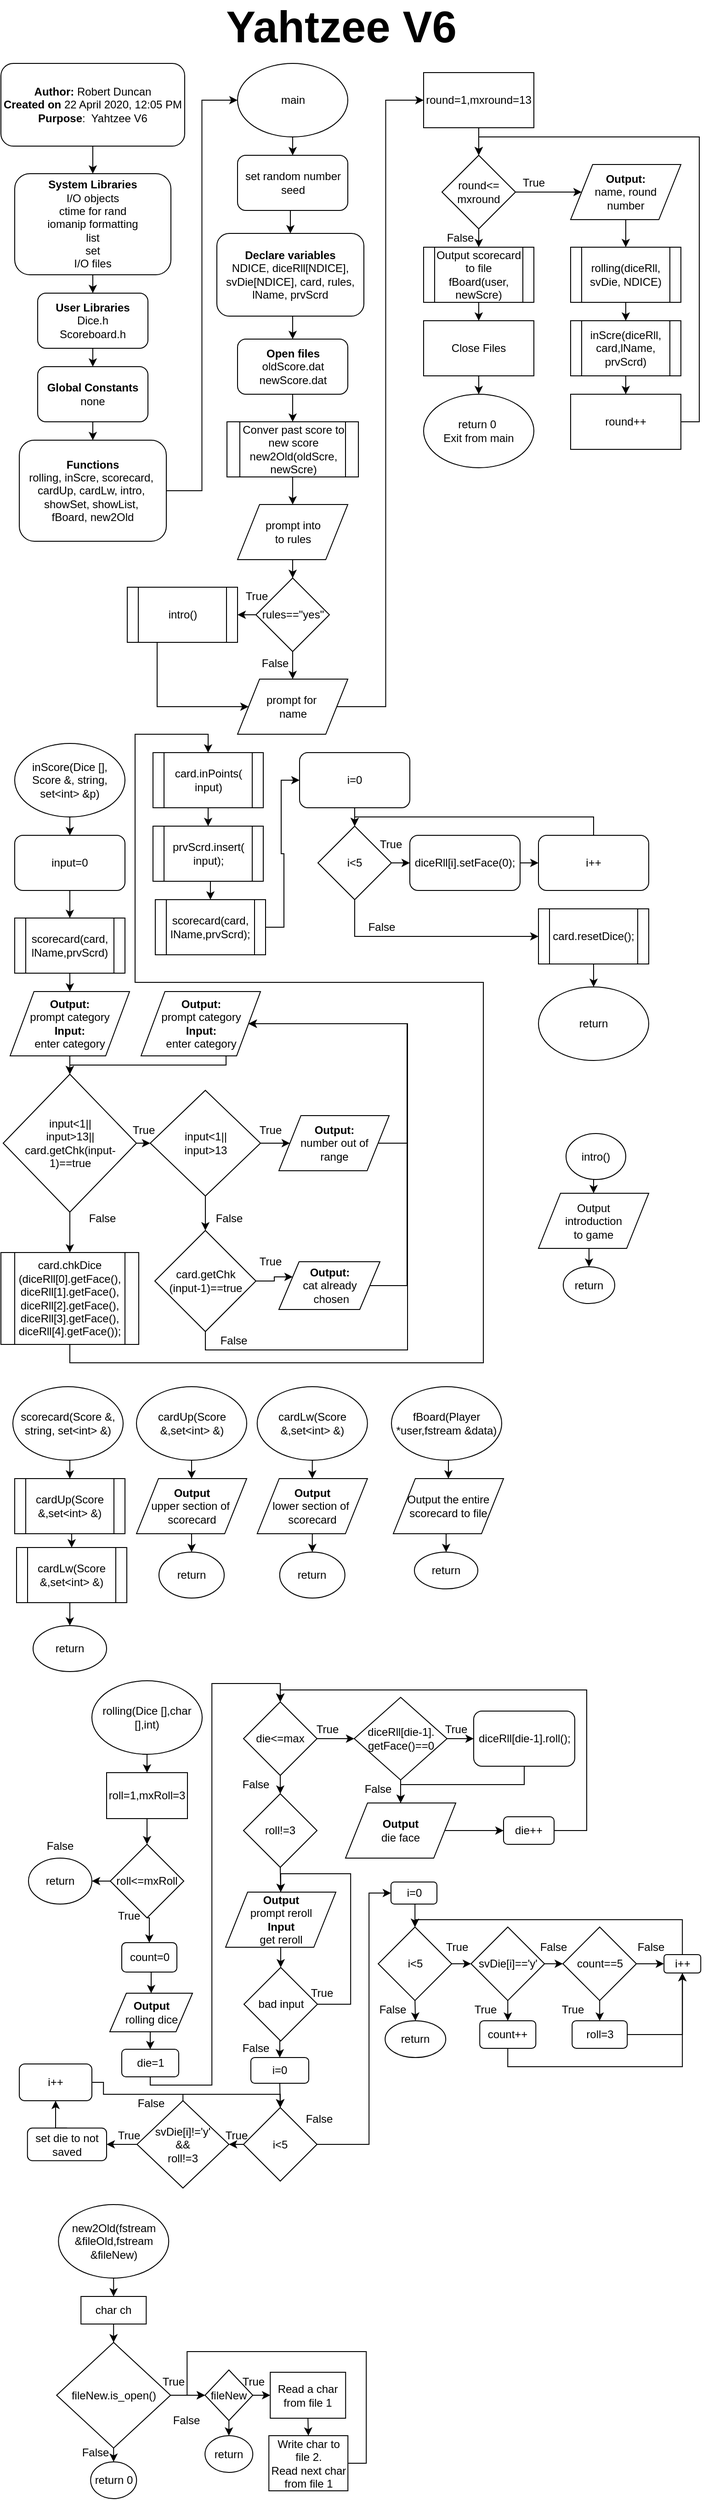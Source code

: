 <mxfile version="13.0.1" type="device"><diagram id="C5RBs43oDa-KdzZeNtuy" name="Page-1"><mxGraphModel dx="2935" dy="1248" grid="1" gridSize="10" guides="1" tooltips="1" connect="1" arrows="1" fold="1" page="1" pageScale="1" pageWidth="827" pageHeight="1169" math="0" shadow="0"><root><mxCell id="WIyWlLk6GJQsqaUBKTNV-0"/><mxCell id="WIyWlLk6GJQsqaUBKTNV-1" parent="WIyWlLk6GJQsqaUBKTNV-0"/><mxCell id="aiJjxG1Y3LaBE5YMVvRo-2" style="edgeStyle=orthogonalEdgeStyle;rounded=0;orthogonalLoop=1;jettySize=auto;html=1;exitX=0.5;exitY=1;exitDx=0;exitDy=0;entryX=0.5;entryY=0;entryDx=0;entryDy=0;" edge="1" parent="WIyWlLk6GJQsqaUBKTNV-1" source="aiJjxG1Y3LaBE5YMVvRo-0" target="aiJjxG1Y3LaBE5YMVvRo-1"><mxGeometry relative="1" as="geometry"/></mxCell><mxCell id="aiJjxG1Y3LaBE5YMVvRo-0" value="&lt;b&gt;Author:&lt;/b&gt; Robert Duncan&lt;br&gt;&lt;b&gt;Created on&lt;/b&gt; 22 April 2020, 12:05 PM&lt;br&gt;&lt;b&gt;Purpose&lt;/b&gt;:&amp;nbsp; Yahtzee V6" style="rounded=1;whiteSpace=wrap;html=1;" vertex="1" parent="WIyWlLk6GJQsqaUBKTNV-1"><mxGeometry x="40" y="80" width="200" height="90" as="geometry"/></mxCell><mxCell id="aiJjxG1Y3LaBE5YMVvRo-4" style="edgeStyle=orthogonalEdgeStyle;rounded=0;orthogonalLoop=1;jettySize=auto;html=1;exitX=0.5;exitY=1;exitDx=0;exitDy=0;entryX=0.5;entryY=0;entryDx=0;entryDy=0;" edge="1" parent="WIyWlLk6GJQsqaUBKTNV-1" source="aiJjxG1Y3LaBE5YMVvRo-1" target="aiJjxG1Y3LaBE5YMVvRo-3"><mxGeometry relative="1" as="geometry"/></mxCell><mxCell id="aiJjxG1Y3LaBE5YMVvRo-1" value="&lt;b&gt;System Libraries&lt;/b&gt;&lt;br&gt;I/O objects&lt;br&gt;ctime for rand&lt;br&gt;iomanip formatting&lt;br&gt;list&lt;br&gt;set&lt;br&gt;I/O files" style="rounded=1;whiteSpace=wrap;html=1;" vertex="1" parent="WIyWlLk6GJQsqaUBKTNV-1"><mxGeometry x="55" y="200" width="170" height="110" as="geometry"/></mxCell><mxCell id="aiJjxG1Y3LaBE5YMVvRo-7" style="edgeStyle=orthogonalEdgeStyle;rounded=0;orthogonalLoop=1;jettySize=auto;html=1;exitX=0.5;exitY=1;exitDx=0;exitDy=0;entryX=0.5;entryY=0;entryDx=0;entryDy=0;" edge="1" parent="WIyWlLk6GJQsqaUBKTNV-1" source="aiJjxG1Y3LaBE5YMVvRo-3" target="aiJjxG1Y3LaBE5YMVvRo-5"><mxGeometry relative="1" as="geometry"/></mxCell><mxCell id="aiJjxG1Y3LaBE5YMVvRo-3" value="&lt;b&gt;User Libraries&lt;/b&gt;&lt;br&gt;Dice.h&lt;br&gt;Scoreboard.h" style="rounded=1;whiteSpace=wrap;html=1;" vertex="1" parent="WIyWlLk6GJQsqaUBKTNV-1"><mxGeometry x="80" y="330" width="120" height="60" as="geometry"/></mxCell><mxCell id="aiJjxG1Y3LaBE5YMVvRo-8" style="edgeStyle=orthogonalEdgeStyle;rounded=0;orthogonalLoop=1;jettySize=auto;html=1;exitX=0.5;exitY=1;exitDx=0;exitDy=0;entryX=0.5;entryY=0;entryDx=0;entryDy=0;" edge="1" parent="WIyWlLk6GJQsqaUBKTNV-1" source="aiJjxG1Y3LaBE5YMVvRo-5" target="aiJjxG1Y3LaBE5YMVvRo-6"><mxGeometry relative="1" as="geometry"/></mxCell><mxCell id="aiJjxG1Y3LaBE5YMVvRo-5" value="Global Constants&lt;br&gt;&lt;span style=&quot;font-weight: normal&quot;&gt;none&lt;/span&gt;" style="rounded=1;whiteSpace=wrap;html=1;fontStyle=1" vertex="1" parent="WIyWlLk6GJQsqaUBKTNV-1"><mxGeometry x="80" y="410" width="120" height="60" as="geometry"/></mxCell><mxCell id="aiJjxG1Y3LaBE5YMVvRo-11" style="edgeStyle=orthogonalEdgeStyle;rounded=0;orthogonalLoop=1;jettySize=auto;html=1;exitX=1;exitY=0.5;exitDx=0;exitDy=0;entryX=0;entryY=0.5;entryDx=0;entryDy=0;" edge="1" parent="WIyWlLk6GJQsqaUBKTNV-1" source="aiJjxG1Y3LaBE5YMVvRo-6" target="aiJjxG1Y3LaBE5YMVvRo-10"><mxGeometry relative="1" as="geometry"/></mxCell><mxCell id="aiJjxG1Y3LaBE5YMVvRo-6" value="&lt;b&gt;Functions&lt;/b&gt;&lt;br&gt;&lt;div&gt;rolling,&amp;nbsp;&lt;span&gt;inScre,&amp;nbsp;&lt;/span&gt;&lt;span&gt;scorecard,&amp;nbsp;&lt;/span&gt;&lt;/div&gt;&lt;div&gt;&lt;span&gt;cardUp,&amp;nbsp;&lt;/span&gt;&lt;span&gt;cardLw,&amp;nbsp;&lt;/span&gt;&lt;span&gt;intro,&amp;nbsp;&lt;/span&gt;&lt;/div&gt;&lt;div&gt;&lt;span&gt;showSet,&amp;nbsp;&lt;/span&gt;&lt;span&gt;showList,&amp;nbsp;&lt;/span&gt;&lt;/div&gt;&lt;div&gt;&lt;span&gt;fBoard,&amp;nbsp;&lt;/span&gt;&lt;span&gt;new2Old&lt;/span&gt;&lt;/div&gt;" style="rounded=1;whiteSpace=wrap;html=1;" vertex="1" parent="WIyWlLk6GJQsqaUBKTNV-1"><mxGeometry x="60" y="490" width="160" height="110" as="geometry"/></mxCell><mxCell id="aiJjxG1Y3LaBE5YMVvRo-9" value="&lt;font style=&quot;font-size: 48px&quot;&gt;Yahtzee V6&lt;/font&gt;" style="text;html=1;align=center;verticalAlign=middle;resizable=0;points=[];autosize=1;fontStyle=1" vertex="1" parent="WIyWlLk6GJQsqaUBKTNV-1"><mxGeometry x="275" y="25" width="270" height="30" as="geometry"/></mxCell><mxCell id="aiJjxG1Y3LaBE5YMVvRo-13" style="edgeStyle=orthogonalEdgeStyle;rounded=0;orthogonalLoop=1;jettySize=auto;html=1;exitX=0.5;exitY=1;exitDx=0;exitDy=0;entryX=0.5;entryY=0;entryDx=0;entryDy=0;" edge="1" parent="WIyWlLk6GJQsqaUBKTNV-1" source="aiJjxG1Y3LaBE5YMVvRo-10" target="aiJjxG1Y3LaBE5YMVvRo-12"><mxGeometry relative="1" as="geometry"/></mxCell><mxCell id="aiJjxG1Y3LaBE5YMVvRo-10" value="main" style="ellipse;whiteSpace=wrap;html=1;" vertex="1" parent="WIyWlLk6GJQsqaUBKTNV-1"><mxGeometry x="297.5" y="80" width="120" height="80" as="geometry"/></mxCell><mxCell id="aiJjxG1Y3LaBE5YMVvRo-55" style="edgeStyle=orthogonalEdgeStyle;rounded=0;orthogonalLoop=1;jettySize=auto;html=1;exitX=0.5;exitY=1;exitDx=0;exitDy=0;entryX=0.5;entryY=0;entryDx=0;entryDy=0;" edge="1" parent="WIyWlLk6GJQsqaUBKTNV-1" source="aiJjxG1Y3LaBE5YMVvRo-12" target="aiJjxG1Y3LaBE5YMVvRo-14"><mxGeometry relative="1" as="geometry"/></mxCell><mxCell id="aiJjxG1Y3LaBE5YMVvRo-12" value="set random number seed" style="rounded=1;whiteSpace=wrap;html=1;" vertex="1" parent="WIyWlLk6GJQsqaUBKTNV-1"><mxGeometry x="297.5" y="180" width="120" height="60" as="geometry"/></mxCell><mxCell id="aiJjxG1Y3LaBE5YMVvRo-56" style="edgeStyle=orthogonalEdgeStyle;rounded=0;orthogonalLoop=1;jettySize=auto;html=1;exitX=0.5;exitY=1;exitDx=0;exitDy=0;entryX=0.5;entryY=0;entryDx=0;entryDy=0;" edge="1" parent="WIyWlLk6GJQsqaUBKTNV-1" source="aiJjxG1Y3LaBE5YMVvRo-14" target="aiJjxG1Y3LaBE5YMVvRo-16"><mxGeometry relative="1" as="geometry"/></mxCell><mxCell id="aiJjxG1Y3LaBE5YMVvRo-14" value="&lt;b&gt;Declare variables&lt;/b&gt;&lt;br&gt;NDICE, diceRll[NDICE],&lt;br&gt;svDie[NDICE], card, rules, &lt;br&gt;lName, prvScrd" style="rounded=1;whiteSpace=wrap;html=1;" vertex="1" parent="WIyWlLk6GJQsqaUBKTNV-1"><mxGeometry x="275" y="265" width="160" height="90" as="geometry"/></mxCell><mxCell id="aiJjxG1Y3LaBE5YMVvRo-19" style="edgeStyle=orthogonalEdgeStyle;rounded=0;orthogonalLoop=1;jettySize=auto;html=1;exitX=0.5;exitY=1;exitDx=0;exitDy=0;entryX=0.5;entryY=0;entryDx=0;entryDy=0;" edge="1" parent="WIyWlLk6GJQsqaUBKTNV-1" source="aiJjxG1Y3LaBE5YMVvRo-16" target="aiJjxG1Y3LaBE5YMVvRo-18"><mxGeometry relative="1" as="geometry"/></mxCell><mxCell id="aiJjxG1Y3LaBE5YMVvRo-16" value="&lt;b&gt;Open files&lt;/b&gt;&lt;br&gt;oldScore.dat&lt;br&gt;newScore.dat" style="rounded=1;whiteSpace=wrap;html=1;" vertex="1" parent="WIyWlLk6GJQsqaUBKTNV-1"><mxGeometry x="297.5" y="380" width="120" height="60" as="geometry"/></mxCell><mxCell id="aiJjxG1Y3LaBE5YMVvRo-27" style="edgeStyle=orthogonalEdgeStyle;rounded=0;orthogonalLoop=1;jettySize=auto;html=1;exitX=0.5;exitY=1;exitDx=0;exitDy=0;entryX=0.5;entryY=0;entryDx=0;entryDy=0;" edge="1" parent="WIyWlLk6GJQsqaUBKTNV-1" source="aiJjxG1Y3LaBE5YMVvRo-18" target="aiJjxG1Y3LaBE5YMVvRo-26"><mxGeometry relative="1" as="geometry"/></mxCell><mxCell id="aiJjxG1Y3LaBE5YMVvRo-18" value="Conver past score to new score&lt;br&gt;new2Old(oldScre,&lt;br&gt;newScre)" style="shape=process;whiteSpace=wrap;html=1;backgroundOutline=1;" vertex="1" parent="WIyWlLk6GJQsqaUBKTNV-1"><mxGeometry x="286" y="470" width="143" height="60" as="geometry"/></mxCell><mxCell id="aiJjxG1Y3LaBE5YMVvRo-54" style="edgeStyle=orthogonalEdgeStyle;rounded=0;orthogonalLoop=1;jettySize=auto;html=1;exitX=0.5;exitY=1;exitDx=0;exitDy=0;entryX=0;entryY=0.5;entryDx=0;entryDy=0;" edge="1" parent="WIyWlLk6GJQsqaUBKTNV-1" source="aiJjxG1Y3LaBE5YMVvRo-22" target="aiJjxG1Y3LaBE5YMVvRo-29"><mxGeometry relative="1" as="geometry"><Array as="points"><mxPoint x="210" y="780"/></Array></mxGeometry></mxCell><mxCell id="aiJjxG1Y3LaBE5YMVvRo-22" value="intro()" style="shape=process;whiteSpace=wrap;html=1;backgroundOutline=1;" vertex="1" parent="WIyWlLk6GJQsqaUBKTNV-1"><mxGeometry x="177.5" y="650" width="120" height="60" as="geometry"/></mxCell><mxCell id="aiJjxG1Y3LaBE5YMVvRo-30" style="edgeStyle=orthogonalEdgeStyle;rounded=0;orthogonalLoop=1;jettySize=auto;html=1;exitX=0.5;exitY=1;exitDx=0;exitDy=0;entryX=0.5;entryY=0;entryDx=0;entryDy=0;" edge="1" parent="WIyWlLk6GJQsqaUBKTNV-1" source="aiJjxG1Y3LaBE5YMVvRo-23" target="aiJjxG1Y3LaBE5YMVvRo-29"><mxGeometry relative="1" as="geometry"/></mxCell><mxCell id="aiJjxG1Y3LaBE5YMVvRo-60" style="edgeStyle=orthogonalEdgeStyle;rounded=0;orthogonalLoop=1;jettySize=auto;html=1;exitX=0;exitY=0.5;exitDx=0;exitDy=0;entryX=1;entryY=0.5;entryDx=0;entryDy=0;" edge="1" parent="WIyWlLk6GJQsqaUBKTNV-1" source="aiJjxG1Y3LaBE5YMVvRo-23" target="aiJjxG1Y3LaBE5YMVvRo-22"><mxGeometry relative="1" as="geometry"/></mxCell><mxCell id="aiJjxG1Y3LaBE5YMVvRo-23" value="rules==&quot;yes&quot;" style="rhombus;whiteSpace=wrap;html=1;" vertex="1" parent="WIyWlLk6GJQsqaUBKTNV-1"><mxGeometry x="317.5" y="640" width="80" height="80" as="geometry"/></mxCell><mxCell id="aiJjxG1Y3LaBE5YMVvRo-28" style="edgeStyle=orthogonalEdgeStyle;rounded=0;orthogonalLoop=1;jettySize=auto;html=1;exitX=0.5;exitY=1;exitDx=0;exitDy=0;" edge="1" parent="WIyWlLk6GJQsqaUBKTNV-1" source="aiJjxG1Y3LaBE5YMVvRo-26" target="aiJjxG1Y3LaBE5YMVvRo-23"><mxGeometry relative="1" as="geometry"/></mxCell><mxCell id="aiJjxG1Y3LaBE5YMVvRo-26" value="prompt into &lt;br&gt;to rules" style="shape=parallelogram;perimeter=parallelogramPerimeter;whiteSpace=wrap;html=1;" vertex="1" parent="WIyWlLk6GJQsqaUBKTNV-1"><mxGeometry x="297.5" y="560" width="120" height="60" as="geometry"/></mxCell><mxCell id="aiJjxG1Y3LaBE5YMVvRo-52" style="edgeStyle=orthogonalEdgeStyle;rounded=0;orthogonalLoop=1;jettySize=auto;html=1;exitX=1;exitY=0.5;exitDx=0;exitDy=0;entryX=0;entryY=0.5;entryDx=0;entryDy=0;" edge="1" parent="WIyWlLk6GJQsqaUBKTNV-1" source="aiJjxG1Y3LaBE5YMVvRo-29" target="aiJjxG1Y3LaBE5YMVvRo-33"><mxGeometry relative="1" as="geometry"/></mxCell><mxCell id="aiJjxG1Y3LaBE5YMVvRo-29" value="prompt for&amp;nbsp;&lt;br&gt;name" style="shape=parallelogram;perimeter=parallelogramPerimeter;whiteSpace=wrap;html=1;" vertex="1" parent="WIyWlLk6GJQsqaUBKTNV-1"><mxGeometry x="297.5" y="750" width="120" height="60" as="geometry"/></mxCell><mxCell id="aiJjxG1Y3LaBE5YMVvRo-32" style="edgeStyle=orthogonalEdgeStyle;rounded=0;html=1;exitX=0.5;exitY=1;jettySize=auto;orthogonalLoop=1;" edge="1" parent="WIyWlLk6GJQsqaUBKTNV-1" source="aiJjxG1Y3LaBE5YMVvRo-33" target="aiJjxG1Y3LaBE5YMVvRo-36"><mxGeometry relative="1" as="geometry"/></mxCell><mxCell id="aiJjxG1Y3LaBE5YMVvRo-33" value="round=1,mxround=13" style="rounded=0;whiteSpace=wrap;html=1;" vertex="1" parent="WIyWlLk6GJQsqaUBKTNV-1"><mxGeometry x="500" y="90" width="120" height="60" as="geometry"/></mxCell><mxCell id="aiJjxG1Y3LaBE5YMVvRo-35" style="edgeStyle=orthogonalEdgeStyle;rounded=0;html=1;exitX=0.5;exitY=1;entryX=0.5;entryY=0;jettySize=auto;orthogonalLoop=1;" edge="1" parent="WIyWlLk6GJQsqaUBKTNV-1" source="aiJjxG1Y3LaBE5YMVvRo-36" target="aiJjxG1Y3LaBE5YMVvRo-44"><mxGeometry relative="1" as="geometry"/></mxCell><mxCell id="aiJjxG1Y3LaBE5YMVvRo-62" style="edgeStyle=orthogonalEdgeStyle;rounded=0;orthogonalLoop=1;jettySize=auto;html=1;exitX=1;exitY=0.5;exitDx=0;exitDy=0;entryX=0;entryY=0.5;entryDx=0;entryDy=0;" edge="1" parent="WIyWlLk6GJQsqaUBKTNV-1" source="aiJjxG1Y3LaBE5YMVvRo-36" target="aiJjxG1Y3LaBE5YMVvRo-61"><mxGeometry relative="1" as="geometry"/></mxCell><mxCell id="aiJjxG1Y3LaBE5YMVvRo-36" value="round&amp;lt;=&lt;br&gt;mxround" style="rhombus;whiteSpace=wrap;html=1;" vertex="1" parent="WIyWlLk6GJQsqaUBKTNV-1"><mxGeometry x="520" y="180" width="80" height="80" as="geometry"/></mxCell><mxCell id="aiJjxG1Y3LaBE5YMVvRo-59" style="edgeStyle=orthogonalEdgeStyle;rounded=0;orthogonalLoop=1;jettySize=auto;html=1;exitX=1;exitY=0.5;exitDx=0;exitDy=0;entryX=0.5;entryY=0;entryDx=0;entryDy=0;" edge="1" parent="WIyWlLk6GJQsqaUBKTNV-1" source="aiJjxG1Y3LaBE5YMVvRo-42" target="aiJjxG1Y3LaBE5YMVvRo-36"><mxGeometry relative="1" as="geometry"/></mxCell><mxCell id="aiJjxG1Y3LaBE5YMVvRo-42" value="round++" style="rounded=0;whiteSpace=wrap;html=1;" vertex="1" parent="WIyWlLk6GJQsqaUBKTNV-1"><mxGeometry x="660" y="440" width="120" height="60" as="geometry"/></mxCell><mxCell id="aiJjxG1Y3LaBE5YMVvRo-69" style="edgeStyle=orthogonalEdgeStyle;rounded=0;orthogonalLoop=1;jettySize=auto;html=1;exitX=0.5;exitY=1;exitDx=0;exitDy=0;entryX=0.5;entryY=0;entryDx=0;entryDy=0;" edge="1" parent="WIyWlLk6GJQsqaUBKTNV-1" source="aiJjxG1Y3LaBE5YMVvRo-44" target="aiJjxG1Y3LaBE5YMVvRo-48"><mxGeometry relative="1" as="geometry"/></mxCell><mxCell id="aiJjxG1Y3LaBE5YMVvRo-44" value="Output scorecard to file&lt;br&gt;fBoard(user,&lt;br&gt;newScre)&lt;br&gt;" style="shape=process;whiteSpace=wrap;html=1;backgroundOutline=1;" vertex="1" parent="WIyWlLk6GJQsqaUBKTNV-1"><mxGeometry x="500" y="280" width="120" height="60" as="geometry"/></mxCell><mxCell id="aiJjxG1Y3LaBE5YMVvRo-47" style="edgeStyle=orthogonalEdgeStyle;rounded=0;html=1;exitX=0.5;exitY=1;entryX=0.5;entryY=0;jettySize=auto;orthogonalLoop=1;" edge="1" parent="WIyWlLk6GJQsqaUBKTNV-1" source="aiJjxG1Y3LaBE5YMVvRo-48" target="aiJjxG1Y3LaBE5YMVvRo-49"><mxGeometry relative="1" as="geometry"/></mxCell><mxCell id="aiJjxG1Y3LaBE5YMVvRo-48" value="Close Files" style="rounded=0;whiteSpace=wrap;html=1;" vertex="1" parent="WIyWlLk6GJQsqaUBKTNV-1"><mxGeometry x="500" y="360" width="120" height="60" as="geometry"/></mxCell><mxCell id="aiJjxG1Y3LaBE5YMVvRo-49" value="return 0&amp;nbsp;&lt;br&gt;Exit from main&lt;br&gt;" style="ellipse;whiteSpace=wrap;html=1;" vertex="1" parent="WIyWlLk6GJQsqaUBKTNV-1"><mxGeometry x="500" y="440" width="120" height="80" as="geometry"/></mxCell><mxCell id="aiJjxG1Y3LaBE5YMVvRo-50" value="True" style="text;html=1;strokeColor=none;fillColor=none;align=center;verticalAlign=middle;whiteSpace=wrap;rounded=0;" vertex="1" parent="WIyWlLk6GJQsqaUBKTNV-1"><mxGeometry x="600" y="200" width="40" height="20" as="geometry"/></mxCell><mxCell id="aiJjxG1Y3LaBE5YMVvRo-51" value="False" style="text;html=1;strokeColor=none;fillColor=none;align=center;verticalAlign=middle;whiteSpace=wrap;rounded=0;" vertex="1" parent="WIyWlLk6GJQsqaUBKTNV-1"><mxGeometry x="520" y="260" width="40" height="20" as="geometry"/></mxCell><mxCell id="aiJjxG1Y3LaBE5YMVvRo-65" style="edgeStyle=orthogonalEdgeStyle;rounded=0;orthogonalLoop=1;jettySize=auto;html=1;exitX=0.5;exitY=1;exitDx=0;exitDy=0;entryX=0.5;entryY=0;entryDx=0;entryDy=0;" edge="1" parent="WIyWlLk6GJQsqaUBKTNV-1" source="aiJjxG1Y3LaBE5YMVvRo-61" target="aiJjxG1Y3LaBE5YMVvRo-63"><mxGeometry relative="1" as="geometry"/></mxCell><mxCell id="aiJjxG1Y3LaBE5YMVvRo-61" value="&lt;b&gt;Output:&lt;/b&gt;&lt;br&gt;name, round &lt;br&gt;number" style="shape=parallelogram;perimeter=parallelogramPerimeter;whiteSpace=wrap;html=1;" vertex="1" parent="WIyWlLk6GJQsqaUBKTNV-1"><mxGeometry x="660" y="190" width="120" height="60" as="geometry"/></mxCell><mxCell id="aiJjxG1Y3LaBE5YMVvRo-66" style="edgeStyle=orthogonalEdgeStyle;rounded=0;orthogonalLoop=1;jettySize=auto;html=1;exitX=0.5;exitY=1;exitDx=0;exitDy=0;entryX=0.5;entryY=0;entryDx=0;entryDy=0;" edge="1" parent="WIyWlLk6GJQsqaUBKTNV-1" source="aiJjxG1Y3LaBE5YMVvRo-63" target="aiJjxG1Y3LaBE5YMVvRo-64"><mxGeometry relative="1" as="geometry"/></mxCell><mxCell id="aiJjxG1Y3LaBE5YMVvRo-63" value="rolling(diceRll,&lt;br&gt;svDie, NDICE)" style="shape=process;whiteSpace=wrap;html=1;backgroundOutline=1;" vertex="1" parent="WIyWlLk6GJQsqaUBKTNV-1"><mxGeometry x="660" y="280" width="120" height="60" as="geometry"/></mxCell><mxCell id="aiJjxG1Y3LaBE5YMVvRo-67" style="edgeStyle=orthogonalEdgeStyle;rounded=0;orthogonalLoop=1;jettySize=auto;html=1;exitX=0.5;exitY=1;exitDx=0;exitDy=0;entryX=0.5;entryY=0;entryDx=0;entryDy=0;" edge="1" parent="WIyWlLk6GJQsqaUBKTNV-1" source="aiJjxG1Y3LaBE5YMVvRo-64" target="aiJjxG1Y3LaBE5YMVvRo-42"><mxGeometry relative="1" as="geometry"/></mxCell><mxCell id="aiJjxG1Y3LaBE5YMVvRo-64" value="inScre(diceRll,&lt;br&gt;card,lName,&lt;br&gt;prvScrd)" style="shape=process;whiteSpace=wrap;html=1;backgroundOutline=1;" vertex="1" parent="WIyWlLk6GJQsqaUBKTNV-1"><mxGeometry x="660" y="360" width="120" height="60" as="geometry"/></mxCell><mxCell id="aiJjxG1Y3LaBE5YMVvRo-72" style="edgeStyle=orthogonalEdgeStyle;rounded=0;orthogonalLoop=1;jettySize=auto;html=1;exitX=0.5;exitY=1;exitDx=0;exitDy=0;entryX=0.5;entryY=0;entryDx=0;entryDy=0;" edge="1" parent="WIyWlLk6GJQsqaUBKTNV-1" source="aiJjxG1Y3LaBE5YMVvRo-70" target="aiJjxG1Y3LaBE5YMVvRo-71"><mxGeometry relative="1" as="geometry"/></mxCell><mxCell id="aiJjxG1Y3LaBE5YMVvRo-70" value="inScore(Dice [],&lt;br&gt;Score &amp;amp;, string,&lt;br&gt;set&amp;lt;int&amp;gt; &amp;amp;p)" style="ellipse;whiteSpace=wrap;html=1;" vertex="1" parent="WIyWlLk6GJQsqaUBKTNV-1"><mxGeometry x="55" y="820" width="120" height="80" as="geometry"/></mxCell><mxCell id="aiJjxG1Y3LaBE5YMVvRo-74" style="edgeStyle=orthogonalEdgeStyle;rounded=0;orthogonalLoop=1;jettySize=auto;html=1;exitX=0.5;exitY=1;exitDx=0;exitDy=0;entryX=0.5;entryY=0;entryDx=0;entryDy=0;" edge="1" parent="WIyWlLk6GJQsqaUBKTNV-1" source="aiJjxG1Y3LaBE5YMVvRo-71" target="aiJjxG1Y3LaBE5YMVvRo-73"><mxGeometry relative="1" as="geometry"/></mxCell><mxCell id="aiJjxG1Y3LaBE5YMVvRo-71" value="input=0" style="rounded=1;whiteSpace=wrap;html=1;" vertex="1" parent="WIyWlLk6GJQsqaUBKTNV-1"><mxGeometry x="55" y="920" width="120" height="60" as="geometry"/></mxCell><mxCell id="aiJjxG1Y3LaBE5YMVvRo-76" style="edgeStyle=orthogonalEdgeStyle;rounded=0;orthogonalLoop=1;jettySize=auto;html=1;exitX=0.5;exitY=1;exitDx=0;exitDy=0;entryX=0.5;entryY=0;entryDx=0;entryDy=0;" edge="1" parent="WIyWlLk6GJQsqaUBKTNV-1" source="aiJjxG1Y3LaBE5YMVvRo-73" target="aiJjxG1Y3LaBE5YMVvRo-75"><mxGeometry relative="1" as="geometry"/></mxCell><mxCell id="aiJjxG1Y3LaBE5YMVvRo-73" value="scorecard(card,&lt;br&gt;lName,prvScrd)" style="shape=process;whiteSpace=wrap;html=1;backgroundOutline=1;" vertex="1" parent="WIyWlLk6GJQsqaUBKTNV-1"><mxGeometry x="55" y="1010" width="120" height="60" as="geometry"/></mxCell><mxCell id="aiJjxG1Y3LaBE5YMVvRo-79" style="edgeStyle=orthogonalEdgeStyle;rounded=0;orthogonalLoop=1;jettySize=auto;html=1;exitX=0.5;exitY=1;exitDx=0;exitDy=0;entryX=0.5;entryY=0;entryDx=0;entryDy=0;" edge="1" parent="WIyWlLk6GJQsqaUBKTNV-1" source="aiJjxG1Y3LaBE5YMVvRo-75" target="aiJjxG1Y3LaBE5YMVvRo-78"><mxGeometry relative="1" as="geometry"/></mxCell><mxCell id="aiJjxG1Y3LaBE5YMVvRo-75" value="Output:&lt;span style=&quot;font-weight: normal&quot;&gt;&lt;br&gt;prompt category&lt;br&gt;&lt;/span&gt;Input:&lt;br&gt;&lt;span style=&quot;font-weight: 400&quot;&gt;enter category&lt;/span&gt;" style="shape=parallelogram;perimeter=parallelogramPerimeter;whiteSpace=wrap;html=1;fontStyle=1" vertex="1" parent="WIyWlLk6GJQsqaUBKTNV-1"><mxGeometry x="50" y="1090" width="130" height="70" as="geometry"/></mxCell><mxCell id="aiJjxG1Y3LaBE5YMVvRo-83" style="edgeStyle=orthogonalEdgeStyle;rounded=0;orthogonalLoop=1;jettySize=auto;html=1;exitX=1;exitY=0.5;exitDx=0;exitDy=0;entryX=0;entryY=0.5;entryDx=0;entryDy=0;" edge="1" parent="WIyWlLk6GJQsqaUBKTNV-1" target="aiJjxG1Y3LaBE5YMVvRo-80"><mxGeometry relative="1" as="geometry"><mxPoint x="175" y="1255" as="sourcePoint"/></mxGeometry></mxCell><mxCell id="aiJjxG1Y3LaBE5YMVvRo-106" style="edgeStyle=orthogonalEdgeStyle;rounded=0;orthogonalLoop=1;jettySize=auto;html=1;exitX=0.5;exitY=1;exitDx=0;exitDy=0;entryX=0.5;entryY=0;entryDx=0;entryDy=0;" edge="1" parent="WIyWlLk6GJQsqaUBKTNV-1" source="aiJjxG1Y3LaBE5YMVvRo-78" target="aiJjxG1Y3LaBE5YMVvRo-105"><mxGeometry relative="1" as="geometry"/></mxCell><mxCell id="aiJjxG1Y3LaBE5YMVvRo-78" value="input&amp;lt;1||&lt;br&gt;input&amp;gt;13||&lt;br&gt;card.getChk(input-1)==true" style="rhombus;whiteSpace=wrap;html=1;" vertex="1" parent="WIyWlLk6GJQsqaUBKTNV-1"><mxGeometry x="42.5" y="1180" width="145" height="150" as="geometry"/></mxCell><mxCell id="aiJjxG1Y3LaBE5YMVvRo-84" style="edgeStyle=orthogonalEdgeStyle;rounded=0;orthogonalLoop=1;jettySize=auto;html=1;exitX=0.5;exitY=1;exitDx=0;exitDy=0;entryX=0.5;entryY=0;entryDx=0;entryDy=0;" edge="1" parent="WIyWlLk6GJQsqaUBKTNV-1" source="aiJjxG1Y3LaBE5YMVvRo-80" target="aiJjxG1Y3LaBE5YMVvRo-81"><mxGeometry relative="1" as="geometry"/></mxCell><mxCell id="aiJjxG1Y3LaBE5YMVvRo-89" style="edgeStyle=orthogonalEdgeStyle;rounded=0;orthogonalLoop=1;jettySize=auto;html=1;exitX=1;exitY=0.5;exitDx=0;exitDy=0;entryX=0;entryY=0.5;entryDx=0;entryDy=0;" edge="1" parent="WIyWlLk6GJQsqaUBKTNV-1" source="aiJjxG1Y3LaBE5YMVvRo-80" target="aiJjxG1Y3LaBE5YMVvRo-87"><mxGeometry relative="1" as="geometry"/></mxCell><mxCell id="aiJjxG1Y3LaBE5YMVvRo-80" value="&lt;span&gt;input&amp;lt;1||&lt;/span&gt;&lt;br&gt;&lt;span&gt;input&amp;gt;13&lt;/span&gt;" style="rhombus;whiteSpace=wrap;html=1;" vertex="1" parent="WIyWlLk6GJQsqaUBKTNV-1"><mxGeometry x="202.5" y="1197.5" width="120" height="115" as="geometry"/></mxCell><mxCell id="aiJjxG1Y3LaBE5YMVvRo-91" style="edgeStyle=orthogonalEdgeStyle;rounded=0;orthogonalLoop=1;jettySize=auto;html=1;exitX=1;exitY=0.5;exitDx=0;exitDy=0;entryX=0;entryY=0.25;entryDx=0;entryDy=0;" edge="1" parent="WIyWlLk6GJQsqaUBKTNV-1" source="aiJjxG1Y3LaBE5YMVvRo-81" target="aiJjxG1Y3LaBE5YMVvRo-88"><mxGeometry relative="1" as="geometry"/></mxCell><mxCell id="aiJjxG1Y3LaBE5YMVvRo-103" style="edgeStyle=orthogonalEdgeStyle;rounded=0;orthogonalLoop=1;jettySize=auto;html=1;exitX=0.5;exitY=1;exitDx=0;exitDy=0;entryX=1;entryY=0.5;entryDx=0;entryDy=0;" edge="1" parent="WIyWlLk6GJQsqaUBKTNV-1" source="aiJjxG1Y3LaBE5YMVvRo-81" target="aiJjxG1Y3LaBE5YMVvRo-98"><mxGeometry relative="1" as="geometry"><Array as="points"><mxPoint x="262.5" y="1480"/><mxPoint x="482.5" y="1480"/><mxPoint x="482.5" y="1125"/></Array></mxGeometry></mxCell><mxCell id="aiJjxG1Y3LaBE5YMVvRo-81" value="&lt;span&gt;card.getChk&lt;br&gt;(input-1)==true&lt;/span&gt;" style="rhombus;whiteSpace=wrap;html=1;" vertex="1" parent="WIyWlLk6GJQsqaUBKTNV-1"><mxGeometry x="207.5" y="1350" width="110" height="110" as="geometry"/></mxCell><mxCell id="aiJjxG1Y3LaBE5YMVvRo-85" value="True" style="text;html=1;align=center;verticalAlign=middle;resizable=0;points=[];autosize=1;" vertex="1" parent="WIyWlLk6GJQsqaUBKTNV-1"><mxGeometry x="175" y="1231" width="40" height="20" as="geometry"/></mxCell><mxCell id="aiJjxG1Y3LaBE5YMVvRo-99" style="edgeStyle=orthogonalEdgeStyle;rounded=0;orthogonalLoop=1;jettySize=auto;html=1;exitX=1;exitY=0.5;exitDx=0;exitDy=0;entryX=1;entryY=0.5;entryDx=0;entryDy=0;" edge="1" parent="WIyWlLk6GJQsqaUBKTNV-1" source="aiJjxG1Y3LaBE5YMVvRo-87" target="aiJjxG1Y3LaBE5YMVvRo-98"><mxGeometry relative="1" as="geometry"><Array as="points"><mxPoint x="482.5" y="1255"/><mxPoint x="482.5" y="1125"/></Array></mxGeometry></mxCell><mxCell id="aiJjxG1Y3LaBE5YMVvRo-87" value="&lt;b&gt;Output:&lt;br&gt;&lt;/b&gt;number out of &lt;br&gt;range" style="shape=parallelogram;perimeter=parallelogramPerimeter;whiteSpace=wrap;html=1;" vertex="1" parent="WIyWlLk6GJQsqaUBKTNV-1"><mxGeometry x="342.5" y="1225" width="120" height="60" as="geometry"/></mxCell><mxCell id="aiJjxG1Y3LaBE5YMVvRo-100" style="edgeStyle=orthogonalEdgeStyle;rounded=0;orthogonalLoop=1;jettySize=auto;html=1;exitX=1;exitY=0.5;exitDx=0;exitDy=0;entryX=1;entryY=0.5;entryDx=0;entryDy=0;" edge="1" parent="WIyWlLk6GJQsqaUBKTNV-1" source="aiJjxG1Y3LaBE5YMVvRo-88" target="aiJjxG1Y3LaBE5YMVvRo-98"><mxGeometry relative="1" as="geometry"><Array as="points"><mxPoint x="482" y="1410"/><mxPoint x="482" y="1125"/></Array></mxGeometry></mxCell><mxCell id="aiJjxG1Y3LaBE5YMVvRo-88" value="&lt;b&gt;Output:&lt;br&gt;&lt;/b&gt;cat already&lt;br&gt;&amp;nbsp;chosen" style="shape=parallelogram;perimeter=parallelogramPerimeter;whiteSpace=wrap;html=1;" vertex="1" parent="WIyWlLk6GJQsqaUBKTNV-1"><mxGeometry x="342.5" y="1384" width="110" height="52" as="geometry"/></mxCell><mxCell id="aiJjxG1Y3LaBE5YMVvRo-92" value="True" style="text;html=1;align=center;verticalAlign=middle;resizable=0;points=[];autosize=1;" vertex="1" parent="WIyWlLk6GJQsqaUBKTNV-1"><mxGeometry x="312.5" y="1231" width="40" height="20" as="geometry"/></mxCell><mxCell id="aiJjxG1Y3LaBE5YMVvRo-93" value="True" style="text;html=1;align=center;verticalAlign=middle;resizable=0;points=[];autosize=1;" vertex="1" parent="WIyWlLk6GJQsqaUBKTNV-1"><mxGeometry x="297.5" y="650" width="40" height="20" as="geometry"/></mxCell><mxCell id="aiJjxG1Y3LaBE5YMVvRo-94" value="False" style="text;html=1;align=center;verticalAlign=middle;resizable=0;points=[];autosize=1;" vertex="1" parent="WIyWlLk6GJQsqaUBKTNV-1"><mxGeometry x="313" y="723" width="50" height="20" as="geometry"/></mxCell><mxCell id="aiJjxG1Y3LaBE5YMVvRo-95" value="False" style="text;html=1;align=center;verticalAlign=middle;resizable=0;points=[];autosize=1;" vertex="1" parent="WIyWlLk6GJQsqaUBKTNV-1"><mxGeometry x="262.5" y="1327" width="50" height="20" as="geometry"/></mxCell><mxCell id="aiJjxG1Y3LaBE5YMVvRo-96" value="True" style="text;html=1;align=center;verticalAlign=middle;resizable=0;points=[];autosize=1;" vertex="1" parent="WIyWlLk6GJQsqaUBKTNV-1"><mxGeometry x="312.5" y="1374" width="40" height="20" as="geometry"/></mxCell><mxCell id="aiJjxG1Y3LaBE5YMVvRo-102" style="edgeStyle=orthogonalEdgeStyle;rounded=0;orthogonalLoop=1;jettySize=auto;html=1;exitX=0.5;exitY=1;exitDx=0;exitDy=0;entryX=0.5;entryY=0;entryDx=0;entryDy=0;" edge="1" parent="WIyWlLk6GJQsqaUBKTNV-1" source="aiJjxG1Y3LaBE5YMVvRo-98" target="aiJjxG1Y3LaBE5YMVvRo-78"><mxGeometry relative="1" as="geometry"><Array as="points"><mxPoint x="285" y="1170"/><mxPoint x="115" y="1170"/></Array></mxGeometry></mxCell><mxCell id="aiJjxG1Y3LaBE5YMVvRo-98" value="Output:&lt;span style=&quot;font-weight: normal&quot;&gt;&lt;br&gt;prompt category&lt;br&gt;&lt;/span&gt;Input:&lt;br&gt;&lt;span style=&quot;font-weight: 400&quot;&gt;enter category&lt;/span&gt;" style="shape=parallelogram;perimeter=parallelogramPerimeter;whiteSpace=wrap;html=1;fontStyle=1" vertex="1" parent="WIyWlLk6GJQsqaUBKTNV-1"><mxGeometry x="192.5" y="1090" width="130" height="70" as="geometry"/></mxCell><mxCell id="aiJjxG1Y3LaBE5YMVvRo-104" value="False" style="text;html=1;align=center;verticalAlign=middle;resizable=0;points=[];autosize=1;" vertex="1" parent="WIyWlLk6GJQsqaUBKTNV-1"><mxGeometry x="267.5" y="1460" width="50" height="20" as="geometry"/></mxCell><mxCell id="aiJjxG1Y3LaBE5YMVvRo-111" style="edgeStyle=orthogonalEdgeStyle;rounded=0;orthogonalLoop=1;jettySize=auto;html=1;exitX=0.5;exitY=1;exitDx=0;exitDy=0;entryX=0.5;entryY=0;entryDx=0;entryDy=0;" edge="1" parent="WIyWlLk6GJQsqaUBKTNV-1" source="aiJjxG1Y3LaBE5YMVvRo-105" target="aiJjxG1Y3LaBE5YMVvRo-108"><mxGeometry relative="1" as="geometry"><Array as="points"><mxPoint x="115" y="1494"/><mxPoint x="565" y="1494"/><mxPoint x="565" y="1080"/><mxPoint x="186" y="1080"/><mxPoint x="186" y="810"/><mxPoint x="266" y="810"/></Array></mxGeometry></mxCell><mxCell id="aiJjxG1Y3LaBE5YMVvRo-105" value="&lt;div&gt;card.chkDice&lt;/div&gt;&lt;div&gt;(diceRll[0].getFace(),&lt;/div&gt;&lt;div&gt;diceRll[1].getFace(),&lt;/div&gt;&lt;div&gt;diceRll[2].getFace(),&lt;/div&gt;&lt;div&gt;&lt;span&gt;diceRll[3].getFace(),&lt;/span&gt;&lt;/div&gt;&lt;div&gt;diceRll[4].getFace());&lt;/div&gt;" style="shape=process;whiteSpace=wrap;html=1;backgroundOutline=1;" vertex="1" parent="WIyWlLk6GJQsqaUBKTNV-1"><mxGeometry x="40" y="1374" width="150" height="100" as="geometry"/></mxCell><mxCell id="aiJjxG1Y3LaBE5YMVvRo-107" value="False" style="text;html=1;align=center;verticalAlign=middle;resizable=0;points=[];autosize=1;" vertex="1" parent="WIyWlLk6GJQsqaUBKTNV-1"><mxGeometry x="125" y="1327" width="50" height="20" as="geometry"/></mxCell><mxCell id="aiJjxG1Y3LaBE5YMVvRo-112" style="edgeStyle=orthogonalEdgeStyle;rounded=0;orthogonalLoop=1;jettySize=auto;html=1;exitX=0.5;exitY=1;exitDx=0;exitDy=0;entryX=0.5;entryY=0;entryDx=0;entryDy=0;" edge="1" parent="WIyWlLk6GJQsqaUBKTNV-1" source="aiJjxG1Y3LaBE5YMVvRo-108" target="aiJjxG1Y3LaBE5YMVvRo-109"><mxGeometry relative="1" as="geometry"/></mxCell><mxCell id="aiJjxG1Y3LaBE5YMVvRo-108" value="card.inPoints(&lt;br&gt;input)" style="shape=process;whiteSpace=wrap;html=1;backgroundOutline=1;" vertex="1" parent="WIyWlLk6GJQsqaUBKTNV-1"><mxGeometry x="205.5" y="830" width="120" height="60" as="geometry"/></mxCell><mxCell id="aiJjxG1Y3LaBE5YMVvRo-113" style="edgeStyle=orthogonalEdgeStyle;rounded=0;orthogonalLoop=1;jettySize=auto;html=1;exitX=0.5;exitY=1;exitDx=0;exitDy=0;entryX=0.5;entryY=0;entryDx=0;entryDy=0;" edge="1" parent="WIyWlLk6GJQsqaUBKTNV-1" source="aiJjxG1Y3LaBE5YMVvRo-109" target="aiJjxG1Y3LaBE5YMVvRo-110"><mxGeometry relative="1" as="geometry"/></mxCell><mxCell id="aiJjxG1Y3LaBE5YMVvRo-109" value="prvScrd.insert(&lt;br&gt;input);" style="shape=process;whiteSpace=wrap;html=1;backgroundOutline=1;" vertex="1" parent="WIyWlLk6GJQsqaUBKTNV-1"><mxGeometry x="205.5" y="910" width="120" height="60" as="geometry"/></mxCell><mxCell id="aiJjxG1Y3LaBE5YMVvRo-116" style="edgeStyle=orthogonalEdgeStyle;rounded=0;orthogonalLoop=1;jettySize=auto;html=1;exitX=1;exitY=0.5;exitDx=0;exitDy=0;entryX=0;entryY=0.5;entryDx=0;entryDy=0;" edge="1" parent="WIyWlLk6GJQsqaUBKTNV-1" source="aiJjxG1Y3LaBE5YMVvRo-110" target="aiJjxG1Y3LaBE5YMVvRo-114"><mxGeometry relative="1" as="geometry"/></mxCell><mxCell id="aiJjxG1Y3LaBE5YMVvRo-110" value="scorecard(card,&lt;br&gt;lName,prvScrd);" style="shape=process;whiteSpace=wrap;html=1;backgroundOutline=1;" vertex="1" parent="WIyWlLk6GJQsqaUBKTNV-1"><mxGeometry x="208" y="990" width="120" height="60" as="geometry"/></mxCell><mxCell id="aiJjxG1Y3LaBE5YMVvRo-118" style="edgeStyle=orthogonalEdgeStyle;rounded=0;orthogonalLoop=1;jettySize=auto;html=1;exitX=0.5;exitY=1;exitDx=0;exitDy=0;entryX=0.5;entryY=0;entryDx=0;entryDy=0;" edge="1" parent="WIyWlLk6GJQsqaUBKTNV-1" source="aiJjxG1Y3LaBE5YMVvRo-114" target="aiJjxG1Y3LaBE5YMVvRo-117"><mxGeometry relative="1" as="geometry"/></mxCell><mxCell id="aiJjxG1Y3LaBE5YMVvRo-114" value="i=0" style="rounded=1;whiteSpace=wrap;html=1;" vertex="1" parent="WIyWlLk6GJQsqaUBKTNV-1"><mxGeometry x="365" y="830" width="120" height="60" as="geometry"/></mxCell><mxCell id="aiJjxG1Y3LaBE5YMVvRo-120" style="edgeStyle=orthogonalEdgeStyle;rounded=0;orthogonalLoop=1;jettySize=auto;html=1;exitX=1;exitY=0.5;exitDx=0;exitDy=0;entryX=0;entryY=0.5;entryDx=0;entryDy=0;" edge="1" parent="WIyWlLk6GJQsqaUBKTNV-1" source="aiJjxG1Y3LaBE5YMVvRo-117" target="aiJjxG1Y3LaBE5YMVvRo-119"><mxGeometry relative="1" as="geometry"/></mxCell><mxCell id="aiJjxG1Y3LaBE5YMVvRo-127" style="edgeStyle=orthogonalEdgeStyle;rounded=0;orthogonalLoop=1;jettySize=auto;html=1;exitX=0.5;exitY=1;exitDx=0;exitDy=0;entryX=0;entryY=0.5;entryDx=0;entryDy=0;" edge="1" parent="WIyWlLk6GJQsqaUBKTNV-1" source="aiJjxG1Y3LaBE5YMVvRo-117" target="aiJjxG1Y3LaBE5YMVvRo-126"><mxGeometry relative="1" as="geometry"/></mxCell><mxCell id="aiJjxG1Y3LaBE5YMVvRo-117" value="i&amp;lt;5" style="rhombus;whiteSpace=wrap;html=1;" vertex="1" parent="WIyWlLk6GJQsqaUBKTNV-1"><mxGeometry x="385" y="910" width="80" height="80" as="geometry"/></mxCell><mxCell id="aiJjxG1Y3LaBE5YMVvRo-124" style="edgeStyle=orthogonalEdgeStyle;rounded=0;orthogonalLoop=1;jettySize=auto;html=1;exitX=1;exitY=0.5;exitDx=0;exitDy=0;entryX=0;entryY=0.5;entryDx=0;entryDy=0;" edge="1" parent="WIyWlLk6GJQsqaUBKTNV-1" source="aiJjxG1Y3LaBE5YMVvRo-119" target="aiJjxG1Y3LaBE5YMVvRo-123"><mxGeometry relative="1" as="geometry"/></mxCell><mxCell id="aiJjxG1Y3LaBE5YMVvRo-119" value="diceRll[i].setFace(0);" style="rounded=1;whiteSpace=wrap;html=1;" vertex="1" parent="WIyWlLk6GJQsqaUBKTNV-1"><mxGeometry x="485" y="920" width="120" height="60" as="geometry"/></mxCell><mxCell id="aiJjxG1Y3LaBE5YMVvRo-121" value="True" style="text;html=1;align=center;verticalAlign=middle;resizable=0;points=[];autosize=1;" vertex="1" parent="WIyWlLk6GJQsqaUBKTNV-1"><mxGeometry x="444" y="920" width="40" height="20" as="geometry"/></mxCell><mxCell id="aiJjxG1Y3LaBE5YMVvRo-125" style="edgeStyle=orthogonalEdgeStyle;rounded=0;orthogonalLoop=1;jettySize=auto;html=1;exitX=0.5;exitY=0;exitDx=0;exitDy=0;entryX=0.5;entryY=0;entryDx=0;entryDy=0;" edge="1" parent="WIyWlLk6GJQsqaUBKTNV-1" source="aiJjxG1Y3LaBE5YMVvRo-123" target="aiJjxG1Y3LaBE5YMVvRo-117"><mxGeometry relative="1" as="geometry"/></mxCell><mxCell id="aiJjxG1Y3LaBE5YMVvRo-123" value="i++" style="rounded=1;whiteSpace=wrap;html=1;" vertex="1" parent="WIyWlLk6GJQsqaUBKTNV-1"><mxGeometry x="625" y="920" width="120" height="60" as="geometry"/></mxCell><mxCell id="aiJjxG1Y3LaBE5YMVvRo-130" style="edgeStyle=orthogonalEdgeStyle;rounded=0;orthogonalLoop=1;jettySize=auto;html=1;exitX=0.5;exitY=1;exitDx=0;exitDy=0;entryX=0.5;entryY=0;entryDx=0;entryDy=0;" edge="1" parent="WIyWlLk6GJQsqaUBKTNV-1" source="aiJjxG1Y3LaBE5YMVvRo-126" target="aiJjxG1Y3LaBE5YMVvRo-129"><mxGeometry relative="1" as="geometry"/></mxCell><mxCell id="aiJjxG1Y3LaBE5YMVvRo-126" value="card.resetDice();" style="shape=process;whiteSpace=wrap;html=1;backgroundOutline=1;" vertex="1" parent="WIyWlLk6GJQsqaUBKTNV-1"><mxGeometry x="625" y="1000" width="120" height="60" as="geometry"/></mxCell><mxCell id="aiJjxG1Y3LaBE5YMVvRo-128" value="False" style="text;html=1;align=center;verticalAlign=middle;resizable=0;points=[];autosize=1;" vertex="1" parent="WIyWlLk6GJQsqaUBKTNV-1"><mxGeometry x="429" y="1010" width="50" height="20" as="geometry"/></mxCell><mxCell id="aiJjxG1Y3LaBE5YMVvRo-129" value="return" style="ellipse;whiteSpace=wrap;html=1;" vertex="1" parent="WIyWlLk6GJQsqaUBKTNV-1"><mxGeometry x="625" y="1085" width="120" height="80" as="geometry"/></mxCell><mxCell id="aiJjxG1Y3LaBE5YMVvRo-275" style="edgeStyle=orthogonalEdgeStyle;rounded=0;orthogonalLoop=1;jettySize=auto;html=1;exitX=0.5;exitY=1;exitDx=0;exitDy=0;entryX=0.5;entryY=0;entryDx=0;entryDy=0;" edge="1" parent="WIyWlLk6GJQsqaUBKTNV-1" target="aiJjxG1Y3LaBE5YMVvRo-223"><mxGeometry relative="1" as="geometry"><mxPoint x="194" y="1920" as="sourcePoint"/></mxGeometry></mxCell><mxCell id="aiJjxG1Y3LaBE5YMVvRo-131" value="rolling(Dice [],char [],int)" style="ellipse;whiteSpace=wrap;html=1;" vertex="1" parent="WIyWlLk6GJQsqaUBKTNV-1"><mxGeometry x="139" y="1840" width="120" height="80" as="geometry"/></mxCell><mxCell id="aiJjxG1Y3LaBE5YMVvRo-305" style="edgeStyle=orthogonalEdgeStyle;rounded=0;orthogonalLoop=1;jettySize=auto;html=1;exitX=0;exitY=0.5;exitDx=0;exitDy=0;entryX=1;entryY=0.5;entryDx=0;entryDy=0;" edge="1" parent="WIyWlLk6GJQsqaUBKTNV-1" source="aiJjxG1Y3LaBE5YMVvRo-221" target="aiJjxG1Y3LaBE5YMVvRo-269"><mxGeometry relative="1" as="geometry"/></mxCell><mxCell id="aiJjxG1Y3LaBE5YMVvRo-307" style="edgeStyle=orthogonalEdgeStyle;rounded=0;orthogonalLoop=1;jettySize=auto;html=1;exitX=0.5;exitY=1;exitDx=0;exitDy=0;entryX=0.5;entryY=0;entryDx=0;entryDy=0;" edge="1" parent="WIyWlLk6GJQsqaUBKTNV-1" source="aiJjxG1Y3LaBE5YMVvRo-221" target="aiJjxG1Y3LaBE5YMVvRo-280"><mxGeometry relative="1" as="geometry"/></mxCell><mxCell id="aiJjxG1Y3LaBE5YMVvRo-221" value="roll&amp;lt;=mxRoll" style="rhombus;whiteSpace=wrap;html=1;" vertex="1" parent="WIyWlLk6GJQsqaUBKTNV-1"><mxGeometry x="159" y="2018" width="80" height="80" as="geometry"/></mxCell><mxCell id="aiJjxG1Y3LaBE5YMVvRo-222" style="edgeStyle=orthogonalEdgeStyle;rounded=0;html=1;exitX=0.5;exitY=1;entryX=0.5;entryY=0;jettySize=auto;orthogonalLoop=1;" edge="1" parent="WIyWlLk6GJQsqaUBKTNV-1" source="aiJjxG1Y3LaBE5YMVvRo-223" target="aiJjxG1Y3LaBE5YMVvRo-221"><mxGeometry relative="1" as="geometry"/></mxCell><mxCell id="aiJjxG1Y3LaBE5YMVvRo-223" value="roll=1,mxRoll=3" style="rounded=0;whiteSpace=wrap;html=1;" vertex="1" parent="WIyWlLk6GJQsqaUBKTNV-1"><mxGeometry x="155" y="1940" width="88" height="50" as="geometry"/></mxCell><mxCell id="aiJjxG1Y3LaBE5YMVvRo-269" value="return" style="ellipse;whiteSpace=wrap;html=1;" vertex="1" parent="WIyWlLk6GJQsqaUBKTNV-1"><mxGeometry x="70" y="2033" width="69" height="50" as="geometry"/></mxCell><mxCell id="aiJjxG1Y3LaBE5YMVvRo-278" value="False" style="text;html=1;align=center;verticalAlign=middle;resizable=0;points=[];autosize=1;" vertex="1" parent="WIyWlLk6GJQsqaUBKTNV-1"><mxGeometry x="79" y="2010" width="50" height="20" as="geometry"/></mxCell><mxCell id="aiJjxG1Y3LaBE5YMVvRo-308" style="edgeStyle=orthogonalEdgeStyle;rounded=0;orthogonalLoop=1;jettySize=auto;html=1;exitX=0.5;exitY=1;exitDx=0;exitDy=0;entryX=0.5;entryY=0;entryDx=0;entryDy=0;" edge="1" parent="WIyWlLk6GJQsqaUBKTNV-1" source="aiJjxG1Y3LaBE5YMVvRo-280" target="aiJjxG1Y3LaBE5YMVvRo-282"><mxGeometry relative="1" as="geometry"/></mxCell><mxCell id="aiJjxG1Y3LaBE5YMVvRo-280" value="count=0" style="rounded=1;whiteSpace=wrap;html=1;" vertex="1" parent="WIyWlLk6GJQsqaUBKTNV-1"><mxGeometry x="171.5" y="2125" width="60" height="32" as="geometry"/></mxCell><mxCell id="aiJjxG1Y3LaBE5YMVvRo-286" style="edgeStyle=orthogonalEdgeStyle;rounded=0;orthogonalLoop=1;jettySize=auto;html=1;exitX=0.5;exitY=1;exitDx=0;exitDy=0;entryX=0.5;entryY=0;entryDx=0;entryDy=0;" edge="1" parent="WIyWlLk6GJQsqaUBKTNV-1" source="aiJjxG1Y3LaBE5YMVvRo-282" target="aiJjxG1Y3LaBE5YMVvRo-285"><mxGeometry relative="1" as="geometry"/></mxCell><mxCell id="aiJjxG1Y3LaBE5YMVvRo-282" value="&lt;b&gt;Output&lt;/b&gt;&lt;br&gt;rolling dice" style="shape=parallelogram;perimeter=parallelogramPerimeter;whiteSpace=wrap;html=1;" vertex="1" parent="WIyWlLk6GJQsqaUBKTNV-1"><mxGeometry x="158.5" y="2180" width="90" height="42" as="geometry"/></mxCell><mxCell id="aiJjxG1Y3LaBE5YMVvRo-290" style="edgeStyle=orthogonalEdgeStyle;rounded=0;orthogonalLoop=1;jettySize=auto;html=1;exitX=1;exitY=0.5;exitDx=0;exitDy=0;entryX=0;entryY=0.5;entryDx=0;entryDy=0;" edge="1" parent="WIyWlLk6GJQsqaUBKTNV-1" source="aiJjxG1Y3LaBE5YMVvRo-284" target="aiJjxG1Y3LaBE5YMVvRo-289"><mxGeometry relative="1" as="geometry"/></mxCell><mxCell id="aiJjxG1Y3LaBE5YMVvRo-310" style="edgeStyle=orthogonalEdgeStyle;rounded=0;orthogonalLoop=1;jettySize=auto;html=1;exitX=0.5;exitY=1;exitDx=0;exitDy=0;entryX=0.5;entryY=0;entryDx=0;entryDy=0;" edge="1" parent="WIyWlLk6GJQsqaUBKTNV-1" source="aiJjxG1Y3LaBE5YMVvRo-284" target="aiJjxG1Y3LaBE5YMVvRo-309"><mxGeometry relative="1" as="geometry"/></mxCell><mxCell id="aiJjxG1Y3LaBE5YMVvRo-284" value="die&amp;lt;=max" style="rhombus;whiteSpace=wrap;html=1;" vertex="1" parent="WIyWlLk6GJQsqaUBKTNV-1"><mxGeometry x="304" y="1863" width="80" height="80" as="geometry"/></mxCell><mxCell id="aiJjxG1Y3LaBE5YMVvRo-287" style="edgeStyle=orthogonalEdgeStyle;rounded=0;orthogonalLoop=1;jettySize=auto;html=1;exitX=0.5;exitY=1;exitDx=0;exitDy=0;entryX=0.5;entryY=0;entryDx=0;entryDy=0;" edge="1" parent="WIyWlLk6GJQsqaUBKTNV-1" target="aiJjxG1Y3LaBE5YMVvRo-284"><mxGeometry relative="1" as="geometry"><mxPoint x="344.0" y="1851" as="sourcePoint"/></mxGeometry></mxCell><mxCell id="aiJjxG1Y3LaBE5YMVvRo-303" style="edgeStyle=orthogonalEdgeStyle;rounded=0;orthogonalLoop=1;jettySize=auto;html=1;exitX=0.5;exitY=1;exitDx=0;exitDy=0;entryX=0.5;entryY=0;entryDx=0;entryDy=0;" edge="1" parent="WIyWlLk6GJQsqaUBKTNV-1" source="aiJjxG1Y3LaBE5YMVvRo-285" target="aiJjxG1Y3LaBE5YMVvRo-284"><mxGeometry relative="1" as="geometry"><Array as="points"><mxPoint x="202.62" y="2280"/><mxPoint x="269.62" y="2280"/><mxPoint x="269.62" y="1843"/><mxPoint x="343.62" y="1843"/></Array></mxGeometry></mxCell><mxCell id="aiJjxG1Y3LaBE5YMVvRo-285" value="die=1" style="rounded=1;whiteSpace=wrap;html=1;" vertex="1" parent="WIyWlLk6GJQsqaUBKTNV-1"><mxGeometry x="171.5" y="2241" width="62" height="30" as="geometry"/></mxCell><mxCell id="aiJjxG1Y3LaBE5YMVvRo-295" style="edgeStyle=orthogonalEdgeStyle;rounded=0;orthogonalLoop=1;jettySize=auto;html=1;exitX=1;exitY=0.5;exitDx=0;exitDy=0;entryX=0;entryY=0.5;entryDx=0;entryDy=0;" edge="1" parent="WIyWlLk6GJQsqaUBKTNV-1" source="aiJjxG1Y3LaBE5YMVvRo-289" target="aiJjxG1Y3LaBE5YMVvRo-293"><mxGeometry relative="1" as="geometry"/></mxCell><mxCell id="aiJjxG1Y3LaBE5YMVvRo-297" style="edgeStyle=orthogonalEdgeStyle;rounded=0;orthogonalLoop=1;jettySize=auto;html=1;exitX=0.5;exitY=1;exitDx=0;exitDy=0;entryX=0.5;entryY=0;entryDx=0;entryDy=0;" edge="1" parent="WIyWlLk6GJQsqaUBKTNV-1" source="aiJjxG1Y3LaBE5YMVvRo-289" target="aiJjxG1Y3LaBE5YMVvRo-296"><mxGeometry relative="1" as="geometry"/></mxCell><mxCell id="aiJjxG1Y3LaBE5YMVvRo-289" value="diceRll[die-1].&lt;br&gt;getFace()==0" style="rhombus;whiteSpace=wrap;html=1;" vertex="1" parent="WIyWlLk6GJQsqaUBKTNV-1"><mxGeometry x="424.5" y="1858" width="101" height="90" as="geometry"/></mxCell><mxCell id="aiJjxG1Y3LaBE5YMVvRo-291" value="True" style="text;html=1;align=center;verticalAlign=middle;resizable=0;points=[];autosize=1;" vertex="1" parent="WIyWlLk6GJQsqaUBKTNV-1"><mxGeometry x="375" y="1883" width="40" height="20" as="geometry"/></mxCell><mxCell id="aiJjxG1Y3LaBE5YMVvRo-292" value="True" style="text;html=1;align=center;verticalAlign=middle;resizable=0;points=[];autosize=1;" vertex="1" parent="WIyWlLk6GJQsqaUBKTNV-1"><mxGeometry x="514.5" y="1883" width="40" height="20" as="geometry"/></mxCell><mxCell id="aiJjxG1Y3LaBE5YMVvRo-299" style="edgeStyle=orthogonalEdgeStyle;rounded=0;orthogonalLoop=1;jettySize=auto;html=1;exitX=0.5;exitY=1;exitDx=0;exitDy=0;entryX=0.5;entryY=0;entryDx=0;entryDy=0;" edge="1" parent="WIyWlLk6GJQsqaUBKTNV-1" source="aiJjxG1Y3LaBE5YMVvRo-293" target="aiJjxG1Y3LaBE5YMVvRo-296"><mxGeometry relative="1" as="geometry"/></mxCell><mxCell id="aiJjxG1Y3LaBE5YMVvRo-293" value="diceRll[die-1].roll();" style="rounded=1;whiteSpace=wrap;html=1;" vertex="1" parent="WIyWlLk6GJQsqaUBKTNV-1"><mxGeometry x="554.5" y="1873" width="110" height="60" as="geometry"/></mxCell><mxCell id="aiJjxG1Y3LaBE5YMVvRo-301" style="edgeStyle=orthogonalEdgeStyle;rounded=0;orthogonalLoop=1;jettySize=auto;html=1;exitX=1;exitY=0.5;exitDx=0;exitDy=0;entryX=0;entryY=0.5;entryDx=0;entryDy=0;" edge="1" parent="WIyWlLk6GJQsqaUBKTNV-1" source="aiJjxG1Y3LaBE5YMVvRo-296" target="aiJjxG1Y3LaBE5YMVvRo-300"><mxGeometry relative="1" as="geometry"/></mxCell><mxCell id="aiJjxG1Y3LaBE5YMVvRo-296" value="&lt;b&gt;Output&lt;/b&gt;&lt;br&gt;die face" style="shape=parallelogram;perimeter=parallelogramPerimeter;whiteSpace=wrap;html=1;" vertex="1" parent="WIyWlLk6GJQsqaUBKTNV-1"><mxGeometry x="415" y="1973" width="120" height="60" as="geometry"/></mxCell><mxCell id="aiJjxG1Y3LaBE5YMVvRo-298" value="False" style="text;html=1;align=center;verticalAlign=middle;resizable=0;points=[];autosize=1;" vertex="1" parent="WIyWlLk6GJQsqaUBKTNV-1"><mxGeometry x="424.5" y="1948" width="50" height="20" as="geometry"/></mxCell><mxCell id="aiJjxG1Y3LaBE5YMVvRo-302" style="edgeStyle=orthogonalEdgeStyle;rounded=0;orthogonalLoop=1;jettySize=auto;html=1;exitX=1;exitY=0.5;exitDx=0;exitDy=0;entryX=0.5;entryY=0;entryDx=0;entryDy=0;" edge="1" parent="WIyWlLk6GJQsqaUBKTNV-1" source="aiJjxG1Y3LaBE5YMVvRo-300" target="aiJjxG1Y3LaBE5YMVvRo-284"><mxGeometry relative="1" as="geometry"><Array as="points"><mxPoint x="677.5" y="2003"/><mxPoint x="677.5" y="1850"/><mxPoint x="344.5" y="1850"/></Array></mxGeometry></mxCell><mxCell id="aiJjxG1Y3LaBE5YMVvRo-300" value="die++" style="rounded=1;whiteSpace=wrap;html=1;" vertex="1" parent="WIyWlLk6GJQsqaUBKTNV-1"><mxGeometry x="587" y="1988" width="55" height="30" as="geometry"/></mxCell><mxCell id="aiJjxG1Y3LaBE5YMVvRo-304" value="False" style="text;html=1;align=center;verticalAlign=middle;resizable=0;points=[];autosize=1;" vertex="1" parent="WIyWlLk6GJQsqaUBKTNV-1"><mxGeometry x="291.5" y="1943" width="50" height="20" as="geometry"/></mxCell><mxCell id="aiJjxG1Y3LaBE5YMVvRo-306" value="True" style="text;html=1;align=center;verticalAlign=middle;resizable=0;points=[];autosize=1;" vertex="1" parent="WIyWlLk6GJQsqaUBKTNV-1"><mxGeometry x="158.5" y="2086" width="40" height="20" as="geometry"/></mxCell><mxCell id="aiJjxG1Y3LaBE5YMVvRo-312" style="edgeStyle=orthogonalEdgeStyle;rounded=0;orthogonalLoop=1;jettySize=auto;html=1;exitX=0.5;exitY=1;exitDx=0;exitDy=0;entryX=0.5;entryY=0;entryDx=0;entryDy=0;" edge="1" parent="WIyWlLk6GJQsqaUBKTNV-1" source="aiJjxG1Y3LaBE5YMVvRo-309" target="aiJjxG1Y3LaBE5YMVvRo-311"><mxGeometry relative="1" as="geometry"/></mxCell><mxCell id="aiJjxG1Y3LaBE5YMVvRo-309" value="roll!=3" style="rhombus;whiteSpace=wrap;html=1;" vertex="1" parent="WIyWlLk6GJQsqaUBKTNV-1"><mxGeometry x="304" y="1963" width="80" height="80" as="geometry"/></mxCell><mxCell id="aiJjxG1Y3LaBE5YMVvRo-314" style="edgeStyle=orthogonalEdgeStyle;rounded=0;orthogonalLoop=1;jettySize=auto;html=1;exitX=0.5;exitY=1;exitDx=0;exitDy=0;entryX=0.5;entryY=0;entryDx=0;entryDy=0;" edge="1" parent="WIyWlLk6GJQsqaUBKTNV-1" source="aiJjxG1Y3LaBE5YMVvRo-311" target="aiJjxG1Y3LaBE5YMVvRo-313"><mxGeometry relative="1" as="geometry"/></mxCell><mxCell id="aiJjxG1Y3LaBE5YMVvRo-311" value="&lt;b&gt;Output&lt;/b&gt;&lt;br&gt;prompt reroll&lt;br&gt;&lt;b&gt;Input&lt;/b&gt;&lt;br&gt;get reroll" style="shape=parallelogram;perimeter=parallelogramPerimeter;whiteSpace=wrap;html=1;" vertex="1" parent="WIyWlLk6GJQsqaUBKTNV-1"><mxGeometry x="284.5" y="2070" width="120" height="60" as="geometry"/></mxCell><mxCell id="aiJjxG1Y3LaBE5YMVvRo-317" style="edgeStyle=orthogonalEdgeStyle;rounded=0;orthogonalLoop=1;jettySize=auto;html=1;exitX=1;exitY=0.5;exitDx=0;exitDy=0;entryX=0.5;entryY=0;entryDx=0;entryDy=0;" edge="1" parent="WIyWlLk6GJQsqaUBKTNV-1" source="aiJjxG1Y3LaBE5YMVvRo-313" target="aiJjxG1Y3LaBE5YMVvRo-311"><mxGeometry relative="1" as="geometry"><Array as="points"><mxPoint x="420.62" y="2192"/><mxPoint x="420.62" y="2050"/><mxPoint x="344.62" y="2050"/></Array></mxGeometry></mxCell><mxCell id="aiJjxG1Y3LaBE5YMVvRo-319" style="edgeStyle=orthogonalEdgeStyle;rounded=0;orthogonalLoop=1;jettySize=auto;html=1;exitX=0.5;exitY=1;exitDx=0;exitDy=0;entryX=0.5;entryY=0;entryDx=0;entryDy=0;" edge="1" parent="WIyWlLk6GJQsqaUBKTNV-1" source="aiJjxG1Y3LaBE5YMVvRo-313" target="aiJjxG1Y3LaBE5YMVvRo-318"><mxGeometry relative="1" as="geometry"/></mxCell><mxCell id="aiJjxG1Y3LaBE5YMVvRo-313" value="bad input" style="rhombus;whiteSpace=wrap;html=1;" vertex="1" parent="WIyWlLk6GJQsqaUBKTNV-1"><mxGeometry x="304.5" y="2152" width="80" height="80" as="geometry"/></mxCell><mxCell id="aiJjxG1Y3LaBE5YMVvRo-316" value="True" style="text;html=1;align=center;verticalAlign=middle;resizable=0;points=[];autosize=1;" vertex="1" parent="WIyWlLk6GJQsqaUBKTNV-1"><mxGeometry x="369.25" y="2170" width="40" height="20" as="geometry"/></mxCell><mxCell id="aiJjxG1Y3LaBE5YMVvRo-331" style="edgeStyle=orthogonalEdgeStyle;rounded=0;orthogonalLoop=1;jettySize=auto;html=1;exitX=0.5;exitY=1;exitDx=0;exitDy=0;entryX=0.5;entryY=0;entryDx=0;entryDy=0;" edge="1" parent="WIyWlLk6GJQsqaUBKTNV-1" source="aiJjxG1Y3LaBE5YMVvRo-318" target="aiJjxG1Y3LaBE5YMVvRo-321"><mxGeometry relative="1" as="geometry"/></mxCell><mxCell id="aiJjxG1Y3LaBE5YMVvRo-318" value="i=0" style="rounded=1;whiteSpace=wrap;html=1;" vertex="1" parent="WIyWlLk6GJQsqaUBKTNV-1"><mxGeometry x="312" y="2250" width="63" height="28" as="geometry"/></mxCell><mxCell id="aiJjxG1Y3LaBE5YMVvRo-320" value="False" style="text;html=1;align=center;verticalAlign=middle;resizable=0;points=[];autosize=1;" vertex="1" parent="WIyWlLk6GJQsqaUBKTNV-1"><mxGeometry x="291.5" y="2230" width="50" height="20" as="geometry"/></mxCell><mxCell id="aiJjxG1Y3LaBE5YMVvRo-333" style="edgeStyle=orthogonalEdgeStyle;rounded=0;orthogonalLoop=1;jettySize=auto;html=1;exitX=0;exitY=0.5;exitDx=0;exitDy=0;entryX=1;entryY=0.5;entryDx=0;entryDy=0;" edge="1" parent="WIyWlLk6GJQsqaUBKTNV-1" source="aiJjxG1Y3LaBE5YMVvRo-321" target="aiJjxG1Y3LaBE5YMVvRo-323"><mxGeometry relative="1" as="geometry"/></mxCell><mxCell id="aiJjxG1Y3LaBE5YMVvRo-343" style="edgeStyle=orthogonalEdgeStyle;rounded=0;orthogonalLoop=1;jettySize=auto;html=1;exitX=1;exitY=0.5;exitDx=0;exitDy=0;entryX=0;entryY=0.5;entryDx=0;entryDy=0;" edge="1" parent="WIyWlLk6GJQsqaUBKTNV-1" source="aiJjxG1Y3LaBE5YMVvRo-321" target="aiJjxG1Y3LaBE5YMVvRo-341"><mxGeometry relative="1" as="geometry"><Array as="points"><mxPoint x="440.62" y="2345"/><mxPoint x="440.62" y="2071"/></Array></mxGeometry></mxCell><mxCell id="aiJjxG1Y3LaBE5YMVvRo-321" value="i&amp;lt;5" style="rhombus;whiteSpace=wrap;html=1;" vertex="1" parent="WIyWlLk6GJQsqaUBKTNV-1"><mxGeometry x="304" y="2304.5" width="80" height="80" as="geometry"/></mxCell><mxCell id="aiJjxG1Y3LaBE5YMVvRo-332" style="edgeStyle=orthogonalEdgeStyle;rounded=0;orthogonalLoop=1;jettySize=auto;html=1;exitX=0;exitY=0.5;exitDx=0;exitDy=0;entryX=1;entryY=0.5;entryDx=0;entryDy=0;" edge="1" parent="WIyWlLk6GJQsqaUBKTNV-1" source="aiJjxG1Y3LaBE5YMVvRo-323" target="aiJjxG1Y3LaBE5YMVvRo-327"><mxGeometry relative="1" as="geometry"/></mxCell><mxCell id="aiJjxG1Y3LaBE5YMVvRo-337" style="edgeStyle=orthogonalEdgeStyle;rounded=0;orthogonalLoop=1;jettySize=auto;html=1;exitX=0.5;exitY=0;exitDx=0;exitDy=0;entryX=0.5;entryY=0;entryDx=0;entryDy=0;" edge="1" parent="WIyWlLk6GJQsqaUBKTNV-1" source="aiJjxG1Y3LaBE5YMVvRo-323" target="aiJjxG1Y3LaBE5YMVvRo-321"><mxGeometry relative="1" as="geometry"><Array as="points"><mxPoint x="238.62" y="2290"/><mxPoint x="343.62" y="2290"/></Array></mxGeometry></mxCell><mxCell id="aiJjxG1Y3LaBE5YMVvRo-323" value="svDie[i]!='y'&lt;br&gt;&amp;amp;&amp;amp;&lt;br&gt;roll!=3" style="rhombus;whiteSpace=wrap;html=1;" vertex="1" parent="WIyWlLk6GJQsqaUBKTNV-1"><mxGeometry x="188.12" y="2297" width="100" height="95" as="geometry"/></mxCell><mxCell id="aiJjxG1Y3LaBE5YMVvRo-325" value="True" style="text;html=1;align=center;verticalAlign=middle;resizable=0;points=[];autosize=1;" vertex="1" parent="WIyWlLk6GJQsqaUBKTNV-1"><mxGeometry x="275.62" y="2324.5" width="40" height="20" as="geometry"/></mxCell><mxCell id="aiJjxG1Y3LaBE5YMVvRo-335" style="edgeStyle=orthogonalEdgeStyle;rounded=0;orthogonalLoop=1;jettySize=auto;html=1;exitX=0.5;exitY=0;exitDx=0;exitDy=0;entryX=0.5;entryY=1;entryDx=0;entryDy=0;" edge="1" parent="WIyWlLk6GJQsqaUBKTNV-1" source="aiJjxG1Y3LaBE5YMVvRo-327" target="aiJjxG1Y3LaBE5YMVvRo-334"><mxGeometry relative="1" as="geometry"/></mxCell><mxCell id="aiJjxG1Y3LaBE5YMVvRo-327" value="set die to not saved" style="rounded=1;whiteSpace=wrap;html=1;" vertex="1" parent="WIyWlLk6GJQsqaUBKTNV-1"><mxGeometry x="68.88" y="2326.75" width="86.12" height="35.5" as="geometry"/></mxCell><mxCell id="aiJjxG1Y3LaBE5YMVvRo-329" value="True" style="text;html=1;align=center;verticalAlign=middle;resizable=0;points=[];autosize=1;" vertex="1" parent="WIyWlLk6GJQsqaUBKTNV-1"><mxGeometry x="158.5" y="2324.5" width="40" height="20" as="geometry"/></mxCell><mxCell id="aiJjxG1Y3LaBE5YMVvRo-336" style="edgeStyle=orthogonalEdgeStyle;rounded=0;orthogonalLoop=1;jettySize=auto;html=1;exitX=1;exitY=0.5;exitDx=0;exitDy=0;entryX=0.5;entryY=0;entryDx=0;entryDy=0;" edge="1" parent="WIyWlLk6GJQsqaUBKTNV-1" source="aiJjxG1Y3LaBE5YMVvRo-334" target="aiJjxG1Y3LaBE5YMVvRo-321"><mxGeometry relative="1" as="geometry"><Array as="points"><mxPoint x="151.62" y="2290"/><mxPoint x="343.62" y="2290"/></Array></mxGeometry></mxCell><mxCell id="aiJjxG1Y3LaBE5YMVvRo-334" value="i++" style="rounded=1;whiteSpace=wrap;html=1;" vertex="1" parent="WIyWlLk6GJQsqaUBKTNV-1"><mxGeometry x="60" y="2257" width="79" height="40" as="geometry"/></mxCell><mxCell id="aiJjxG1Y3LaBE5YMVvRo-339" value="False" style="text;html=1;align=center;verticalAlign=middle;resizable=0;points=[];autosize=1;" vertex="1" parent="WIyWlLk6GJQsqaUBKTNV-1"><mxGeometry x="178.12" y="2290" width="50" height="20" as="geometry"/></mxCell><mxCell id="aiJjxG1Y3LaBE5YMVvRo-340" value="False" style="text;html=1;align=center;verticalAlign=middle;resizable=0;points=[];autosize=1;" vertex="1" parent="WIyWlLk6GJQsqaUBKTNV-1"><mxGeometry x="360.62" y="2306.75" width="50" height="20" as="geometry"/></mxCell><mxCell id="aiJjxG1Y3LaBE5YMVvRo-345" style="edgeStyle=orthogonalEdgeStyle;rounded=0;orthogonalLoop=1;jettySize=auto;html=1;exitX=0.5;exitY=1;exitDx=0;exitDy=0;entryX=0.5;entryY=0;entryDx=0;entryDy=0;" edge="1" parent="WIyWlLk6GJQsqaUBKTNV-1" source="aiJjxG1Y3LaBE5YMVvRo-341" target="aiJjxG1Y3LaBE5YMVvRo-344"><mxGeometry relative="1" as="geometry"/></mxCell><mxCell id="aiJjxG1Y3LaBE5YMVvRo-341" value="i=0" style="rounded=1;whiteSpace=wrap;html=1;" vertex="1" parent="WIyWlLk6GJQsqaUBKTNV-1"><mxGeometry x="464.5" y="2059" width="50" height="24" as="geometry"/></mxCell><mxCell id="aiJjxG1Y3LaBE5YMVvRo-350" style="edgeStyle=orthogonalEdgeStyle;rounded=0;orthogonalLoop=1;jettySize=auto;html=1;exitX=1;exitY=0.5;exitDx=0;exitDy=0;entryX=0;entryY=0.5;entryDx=0;entryDy=0;" edge="1" parent="WIyWlLk6GJQsqaUBKTNV-1" source="aiJjxG1Y3LaBE5YMVvRo-344" target="aiJjxG1Y3LaBE5YMVvRo-347"><mxGeometry relative="1" as="geometry"/></mxCell><mxCell id="aiJjxG1Y3LaBE5YMVvRo-370" style="edgeStyle=orthogonalEdgeStyle;rounded=0;orthogonalLoop=1;jettySize=auto;html=1;exitX=0.5;exitY=1;exitDx=0;exitDy=0;entryX=0.5;entryY=0;entryDx=0;entryDy=0;" edge="1" parent="WIyWlLk6GJQsqaUBKTNV-1" source="aiJjxG1Y3LaBE5YMVvRo-344" target="aiJjxG1Y3LaBE5YMVvRo-369"><mxGeometry relative="1" as="geometry"/></mxCell><mxCell id="aiJjxG1Y3LaBE5YMVvRo-344" value="i&amp;lt;5" style="rhombus;whiteSpace=wrap;html=1;" vertex="1" parent="WIyWlLk6GJQsqaUBKTNV-1"><mxGeometry x="450.62" y="2107.97" width="80" height="80" as="geometry"/></mxCell><mxCell id="aiJjxG1Y3LaBE5YMVvRo-351" style="edgeStyle=orthogonalEdgeStyle;rounded=0;orthogonalLoop=1;jettySize=auto;html=1;exitX=1;exitY=0.5;exitDx=0;exitDy=0;entryX=0;entryY=0.5;entryDx=0;entryDy=0;" edge="1" parent="WIyWlLk6GJQsqaUBKTNV-1" source="aiJjxG1Y3LaBE5YMVvRo-347" target="aiJjxG1Y3LaBE5YMVvRo-349"><mxGeometry relative="1" as="geometry"/></mxCell><mxCell id="aiJjxG1Y3LaBE5YMVvRo-354" style="edgeStyle=orthogonalEdgeStyle;rounded=0;orthogonalLoop=1;jettySize=auto;html=1;exitX=0.5;exitY=1;exitDx=0;exitDy=0;entryX=0.5;entryY=0;entryDx=0;entryDy=0;" edge="1" parent="WIyWlLk6GJQsqaUBKTNV-1" source="aiJjxG1Y3LaBE5YMVvRo-347" target="aiJjxG1Y3LaBE5YMVvRo-352"><mxGeometry relative="1" as="geometry"/></mxCell><mxCell id="aiJjxG1Y3LaBE5YMVvRo-347" value="svDie[i]=='y'" style="rhombus;whiteSpace=wrap;html=1;" vertex="1" parent="WIyWlLk6GJQsqaUBKTNV-1"><mxGeometry x="551.62" y="2107.97" width="80" height="80" as="geometry"/></mxCell><mxCell id="aiJjxG1Y3LaBE5YMVvRo-355" style="edgeStyle=orthogonalEdgeStyle;rounded=0;orthogonalLoop=1;jettySize=auto;html=1;exitX=0.5;exitY=1;exitDx=0;exitDy=0;entryX=0.5;entryY=0;entryDx=0;entryDy=0;" edge="1" parent="WIyWlLk6GJQsqaUBKTNV-1" source="aiJjxG1Y3LaBE5YMVvRo-349" target="aiJjxG1Y3LaBE5YMVvRo-353"><mxGeometry relative="1" as="geometry"/></mxCell><mxCell id="aiJjxG1Y3LaBE5YMVvRo-363" style="edgeStyle=orthogonalEdgeStyle;rounded=0;orthogonalLoop=1;jettySize=auto;html=1;exitX=1;exitY=0.5;exitDx=0;exitDy=0;entryX=0;entryY=0.5;entryDx=0;entryDy=0;" edge="1" parent="WIyWlLk6GJQsqaUBKTNV-1" source="aiJjxG1Y3LaBE5YMVvRo-349" target="aiJjxG1Y3LaBE5YMVvRo-362"><mxGeometry relative="1" as="geometry"/></mxCell><mxCell id="aiJjxG1Y3LaBE5YMVvRo-349" value="count==5" style="rhombus;whiteSpace=wrap;html=1;" vertex="1" parent="WIyWlLk6GJQsqaUBKTNV-1"><mxGeometry x="651.62" y="2107.97" width="80" height="80" as="geometry"/></mxCell><mxCell id="aiJjxG1Y3LaBE5YMVvRo-364" style="edgeStyle=orthogonalEdgeStyle;rounded=0;orthogonalLoop=1;jettySize=auto;html=1;exitX=0.5;exitY=1;exitDx=0;exitDy=0;entryX=0.5;entryY=1;entryDx=0;entryDy=0;" edge="1" parent="WIyWlLk6GJQsqaUBKTNV-1" source="aiJjxG1Y3LaBE5YMVvRo-352" target="aiJjxG1Y3LaBE5YMVvRo-362"><mxGeometry relative="1" as="geometry"/></mxCell><mxCell id="aiJjxG1Y3LaBE5YMVvRo-352" value="count++" style="rounded=1;whiteSpace=wrap;html=1;" vertex="1" parent="WIyWlLk6GJQsqaUBKTNV-1"><mxGeometry x="561.12" y="2209.97" width="61" height="30" as="geometry"/></mxCell><mxCell id="aiJjxG1Y3LaBE5YMVvRo-365" style="edgeStyle=orthogonalEdgeStyle;rounded=0;orthogonalLoop=1;jettySize=auto;html=1;exitX=1;exitY=0.5;exitDx=0;exitDy=0;entryX=0.5;entryY=1;entryDx=0;entryDy=0;" edge="1" parent="WIyWlLk6GJQsqaUBKTNV-1" source="aiJjxG1Y3LaBE5YMVvRo-353" target="aiJjxG1Y3LaBE5YMVvRo-362"><mxGeometry relative="1" as="geometry"/></mxCell><mxCell id="aiJjxG1Y3LaBE5YMVvRo-353" value="roll=3" style="rounded=1;whiteSpace=wrap;html=1;" vertex="1" parent="WIyWlLk6GJQsqaUBKTNV-1"><mxGeometry x="661.62" y="2209.97" width="60" height="30" as="geometry"/></mxCell><mxCell id="aiJjxG1Y3LaBE5YMVvRo-357" value="True" style="text;html=1;align=center;verticalAlign=middle;resizable=0;points=[];autosize=1;" vertex="1" parent="WIyWlLk6GJQsqaUBKTNV-1"><mxGeometry x="546.62" y="2187.97" width="40" height="20" as="geometry"/></mxCell><mxCell id="aiJjxG1Y3LaBE5YMVvRo-358" value="True" style="text;html=1;align=center;verticalAlign=middle;resizable=0;points=[];autosize=1;" vertex="1" parent="WIyWlLk6GJQsqaUBKTNV-1"><mxGeometry x="515.62" y="2119.97" width="40" height="20" as="geometry"/></mxCell><mxCell id="aiJjxG1Y3LaBE5YMVvRo-359" value="True" style="text;html=1;align=center;verticalAlign=middle;resizable=0;points=[];autosize=1;" vertex="1" parent="WIyWlLk6GJQsqaUBKTNV-1"><mxGeometry x="641.62" y="2187.97" width="40" height="20" as="geometry"/></mxCell><mxCell id="aiJjxG1Y3LaBE5YMVvRo-360" value="False" style="text;html=1;align=center;verticalAlign=middle;resizable=0;points=[];autosize=1;" vertex="1" parent="WIyWlLk6GJQsqaUBKTNV-1"><mxGeometry x="721.62" y="2119.97" width="50" height="20" as="geometry"/></mxCell><mxCell id="aiJjxG1Y3LaBE5YMVvRo-361" value="False" style="text;html=1;align=center;verticalAlign=middle;resizable=0;points=[];autosize=1;" vertex="1" parent="WIyWlLk6GJQsqaUBKTNV-1"><mxGeometry x="615.5" y="2119.97" width="50" height="20" as="geometry"/></mxCell><mxCell id="aiJjxG1Y3LaBE5YMVvRo-366" style="edgeStyle=orthogonalEdgeStyle;rounded=0;orthogonalLoop=1;jettySize=auto;html=1;exitX=0.5;exitY=0;exitDx=0;exitDy=0;entryX=0.5;entryY=0;entryDx=0;entryDy=0;" edge="1" parent="WIyWlLk6GJQsqaUBKTNV-1" source="aiJjxG1Y3LaBE5YMVvRo-362" target="aiJjxG1Y3LaBE5YMVvRo-344"><mxGeometry relative="1" as="geometry"><Array as="points"><mxPoint x="781.62" y="2099.97"/><mxPoint x="490.62" y="2099.97"/></Array></mxGeometry></mxCell><mxCell id="aiJjxG1Y3LaBE5YMVvRo-362" value="i++" style="rounded=1;whiteSpace=wrap;html=1;" vertex="1" parent="WIyWlLk6GJQsqaUBKTNV-1"><mxGeometry x="761.62" y="2137.97" width="40" height="20" as="geometry"/></mxCell><mxCell id="aiJjxG1Y3LaBE5YMVvRo-369" value="return" style="ellipse;whiteSpace=wrap;html=1;" vertex="1" parent="WIyWlLk6GJQsqaUBKTNV-1"><mxGeometry x="458.12" y="2209.97" width="66" height="40.03" as="geometry"/></mxCell><mxCell id="aiJjxG1Y3LaBE5YMVvRo-371" value="False" style="text;html=1;align=center;verticalAlign=middle;resizable=0;points=[];autosize=1;" vertex="1" parent="WIyWlLk6GJQsqaUBKTNV-1"><mxGeometry x="440.62" y="2187.97" width="50" height="20" as="geometry"/></mxCell><mxCell id="aiJjxG1Y3LaBE5YMVvRo-374" style="edgeStyle=orthogonalEdgeStyle;rounded=0;orthogonalLoop=1;jettySize=auto;html=1;exitX=0.5;exitY=1;exitDx=0;exitDy=0;entryX=0.5;entryY=0;entryDx=0;entryDy=0;" edge="1" parent="WIyWlLk6GJQsqaUBKTNV-1" source="aiJjxG1Y3LaBE5YMVvRo-372" target="aiJjxG1Y3LaBE5YMVvRo-373"><mxGeometry relative="1" as="geometry"/></mxCell><mxCell id="aiJjxG1Y3LaBE5YMVvRo-372" value="cardUp(Score &amp;amp;,set&amp;lt;int&amp;gt; &amp;amp;)" style="ellipse;whiteSpace=wrap;html=1;" vertex="1" parent="WIyWlLk6GJQsqaUBKTNV-1"><mxGeometry x="187.5" y="1520" width="120" height="80" as="geometry"/></mxCell><mxCell id="aiJjxG1Y3LaBE5YMVvRo-378" style="edgeStyle=orthogonalEdgeStyle;rounded=0;orthogonalLoop=1;jettySize=auto;html=1;exitX=0.5;exitY=1;exitDx=0;exitDy=0;entryX=0.5;entryY=0;entryDx=0;entryDy=0;" edge="1" parent="WIyWlLk6GJQsqaUBKTNV-1" source="aiJjxG1Y3LaBE5YMVvRo-373" target="aiJjxG1Y3LaBE5YMVvRo-377"><mxGeometry relative="1" as="geometry"/></mxCell><mxCell id="aiJjxG1Y3LaBE5YMVvRo-373" value="&lt;b&gt;Output&lt;/b&gt;&lt;br&gt;upper section of&amp;nbsp;&lt;br&gt;scorecard" style="shape=parallelogram;perimeter=parallelogramPerimeter;whiteSpace=wrap;html=1;" vertex="1" parent="WIyWlLk6GJQsqaUBKTNV-1"><mxGeometry x="187.5" y="1620" width="120" height="60" as="geometry"/></mxCell><mxCell id="aiJjxG1Y3LaBE5YMVvRo-377" value="return" style="ellipse;whiteSpace=wrap;html=1;" vertex="1" parent="WIyWlLk6GJQsqaUBKTNV-1"><mxGeometry x="212" y="1700" width="71" height="50" as="geometry"/></mxCell><mxCell id="aiJjxG1Y3LaBE5YMVvRo-379" style="edgeStyle=orthogonalEdgeStyle;rounded=0;orthogonalLoop=1;jettySize=auto;html=1;exitX=0.5;exitY=1;exitDx=0;exitDy=0;entryX=0.5;entryY=0;entryDx=0;entryDy=0;" edge="1" parent="WIyWlLk6GJQsqaUBKTNV-1" source="aiJjxG1Y3LaBE5YMVvRo-380" target="aiJjxG1Y3LaBE5YMVvRo-382"><mxGeometry relative="1" as="geometry"/></mxCell><mxCell id="aiJjxG1Y3LaBE5YMVvRo-380" value="cardLw(Score &amp;amp;,set&amp;lt;int&amp;gt; &amp;amp;)" style="ellipse;whiteSpace=wrap;html=1;" vertex="1" parent="WIyWlLk6GJQsqaUBKTNV-1"><mxGeometry x="318.88" y="1520" width="120" height="80" as="geometry"/></mxCell><mxCell id="aiJjxG1Y3LaBE5YMVvRo-381" style="edgeStyle=orthogonalEdgeStyle;rounded=0;orthogonalLoop=1;jettySize=auto;html=1;exitX=0.5;exitY=1;exitDx=0;exitDy=0;entryX=0.5;entryY=0;entryDx=0;entryDy=0;" edge="1" parent="WIyWlLk6GJQsqaUBKTNV-1" source="aiJjxG1Y3LaBE5YMVvRo-382" target="aiJjxG1Y3LaBE5YMVvRo-383"><mxGeometry relative="1" as="geometry"/></mxCell><mxCell id="aiJjxG1Y3LaBE5YMVvRo-382" value="&lt;b&gt;Output&lt;/b&gt;&lt;br&gt;lower section of&amp;nbsp;&lt;br&gt;scorecard" style="shape=parallelogram;perimeter=parallelogramPerimeter;whiteSpace=wrap;html=1;" vertex="1" parent="WIyWlLk6GJQsqaUBKTNV-1"><mxGeometry x="318.88" y="1620" width="120" height="60" as="geometry"/></mxCell><mxCell id="aiJjxG1Y3LaBE5YMVvRo-383" value="return" style="ellipse;whiteSpace=wrap;html=1;" vertex="1" parent="WIyWlLk6GJQsqaUBKTNV-1"><mxGeometry x="343.38" y="1700" width="71" height="50" as="geometry"/></mxCell><mxCell id="aiJjxG1Y3LaBE5YMVvRo-387" style="edgeStyle=orthogonalEdgeStyle;rounded=0;orthogonalLoop=1;jettySize=auto;html=1;exitX=0.5;exitY=1;exitDx=0;exitDy=0;entryX=0.5;entryY=0;entryDx=0;entryDy=0;" edge="1" parent="WIyWlLk6GJQsqaUBKTNV-1" source="aiJjxG1Y3LaBE5YMVvRo-384" target="aiJjxG1Y3LaBE5YMVvRo-385"><mxGeometry relative="1" as="geometry"/></mxCell><mxCell id="aiJjxG1Y3LaBE5YMVvRo-384" value="scorecard(Score &amp;amp;, string, set&amp;lt;int&amp;gt; &amp;amp;)" style="ellipse;whiteSpace=wrap;html=1;" vertex="1" parent="WIyWlLk6GJQsqaUBKTNV-1"><mxGeometry x="53" y="1520" width="120" height="80" as="geometry"/></mxCell><mxCell id="aiJjxG1Y3LaBE5YMVvRo-388" style="edgeStyle=orthogonalEdgeStyle;rounded=0;orthogonalLoop=1;jettySize=auto;html=1;exitX=0.5;exitY=1;exitDx=0;exitDy=0;entryX=0.5;entryY=0;entryDx=0;entryDy=0;" edge="1" parent="WIyWlLk6GJQsqaUBKTNV-1" source="aiJjxG1Y3LaBE5YMVvRo-385" target="aiJjxG1Y3LaBE5YMVvRo-386"><mxGeometry relative="1" as="geometry"/></mxCell><mxCell id="aiJjxG1Y3LaBE5YMVvRo-385" value="&lt;span&gt;cardUp(Score &amp;amp;,set&amp;lt;int&amp;gt; &amp;amp;)&lt;/span&gt;" style="shape=process;whiteSpace=wrap;html=1;backgroundOutline=1;" vertex="1" parent="WIyWlLk6GJQsqaUBKTNV-1"><mxGeometry x="55" y="1620" width="120" height="60" as="geometry"/></mxCell><mxCell id="aiJjxG1Y3LaBE5YMVvRo-390" style="edgeStyle=orthogonalEdgeStyle;rounded=0;orthogonalLoop=1;jettySize=auto;html=1;exitX=0.5;exitY=1;exitDx=0;exitDy=0;entryX=0.5;entryY=0;entryDx=0;entryDy=0;" edge="1" parent="WIyWlLk6GJQsqaUBKTNV-1" source="aiJjxG1Y3LaBE5YMVvRo-386" target="aiJjxG1Y3LaBE5YMVvRo-389"><mxGeometry relative="1" as="geometry"/></mxCell><mxCell id="aiJjxG1Y3LaBE5YMVvRo-386" value="&lt;span&gt;cardLw(Score &amp;amp;,set&amp;lt;int&amp;gt; &amp;amp;)&lt;/span&gt;" style="shape=process;whiteSpace=wrap;html=1;backgroundOutline=1;" vertex="1" parent="WIyWlLk6GJQsqaUBKTNV-1"><mxGeometry x="57" y="1695" width="120" height="60" as="geometry"/></mxCell><mxCell id="aiJjxG1Y3LaBE5YMVvRo-389" value="return" style="ellipse;whiteSpace=wrap;html=1;" vertex="1" parent="WIyWlLk6GJQsqaUBKTNV-1"><mxGeometry x="75" y="1780" width="80" height="50" as="geometry"/></mxCell><mxCell id="aiJjxG1Y3LaBE5YMVvRo-391" style="edgeStyle=orthogonalEdgeStyle;rounded=0;html=1;exitX=0.5;exitY=1;entryX=0.5;entryY=0;jettySize=auto;orthogonalLoop=1;" edge="1" parent="WIyWlLk6GJQsqaUBKTNV-1" source="aiJjxG1Y3LaBE5YMVvRo-392" target="aiJjxG1Y3LaBE5YMVvRo-394"><mxGeometry relative="1" as="geometry"/></mxCell><mxCell id="aiJjxG1Y3LaBE5YMVvRo-392" value="intro()" style="ellipse;whiteSpace=wrap;html=1;" vertex="1" parent="WIyWlLk6GJQsqaUBKTNV-1"><mxGeometry x="655" y="1244.5" width="65" height="50" as="geometry"/></mxCell><mxCell id="aiJjxG1Y3LaBE5YMVvRo-393" style="edgeStyle=orthogonalEdgeStyle;rounded=0;html=1;exitX=0.5;exitY=1;entryX=0.5;entryY=0;jettySize=auto;orthogonalLoop=1;" edge="1" parent="WIyWlLk6GJQsqaUBKTNV-1" source="aiJjxG1Y3LaBE5YMVvRo-394" target="aiJjxG1Y3LaBE5YMVvRo-395"><mxGeometry relative="1" as="geometry"/></mxCell><mxCell id="aiJjxG1Y3LaBE5YMVvRo-394" value="Output&lt;br&gt;introduction &lt;br&gt;to game&lt;br&gt;" style="shape=parallelogram;perimeter=parallelogramPerimeter;whiteSpace=wrap;html=1;" vertex="1" parent="WIyWlLk6GJQsqaUBKTNV-1"><mxGeometry x="625" y="1309.5" width="120" height="60" as="geometry"/></mxCell><mxCell id="aiJjxG1Y3LaBE5YMVvRo-395" value="return" style="ellipse;whiteSpace=wrap;html=1;" vertex="1" parent="WIyWlLk6GJQsqaUBKTNV-1"><mxGeometry x="652" y="1389.5" width="56" height="40" as="geometry"/></mxCell><mxCell id="aiJjxG1Y3LaBE5YMVvRo-396" style="edgeStyle=orthogonalEdgeStyle;rounded=0;html=1;exitX=0.5;exitY=1;entryX=0.5;entryY=0;jettySize=auto;orthogonalLoop=1;" edge="1" parent="WIyWlLk6GJQsqaUBKTNV-1" source="aiJjxG1Y3LaBE5YMVvRo-397" target="aiJjxG1Y3LaBE5YMVvRo-399"><mxGeometry relative="1" as="geometry"/></mxCell><mxCell id="aiJjxG1Y3LaBE5YMVvRo-397" value="fBoard(Player *user,fstream &amp;amp;data)" style="ellipse;whiteSpace=wrap;html=1;" vertex="1" parent="WIyWlLk6GJQsqaUBKTNV-1"><mxGeometry x="465" y="1520" width="120" height="80" as="geometry"/></mxCell><mxCell id="aiJjxG1Y3LaBE5YMVvRo-398" style="edgeStyle=orthogonalEdgeStyle;rounded=0;html=1;exitX=0.5;exitY=1;entryX=0.5;entryY=0;jettySize=auto;orthogonalLoop=1;" edge="1" parent="WIyWlLk6GJQsqaUBKTNV-1" source="aiJjxG1Y3LaBE5YMVvRo-399" target="aiJjxG1Y3LaBE5YMVvRo-400"><mxGeometry relative="1" as="geometry"/></mxCell><mxCell id="aiJjxG1Y3LaBE5YMVvRo-399" value="Output the entire scorecard to file" style="shape=parallelogram;perimeter=parallelogramPerimeter;whiteSpace=wrap;html=1;" vertex="1" parent="WIyWlLk6GJQsqaUBKTNV-1"><mxGeometry x="467" y="1620" width="120" height="60" as="geometry"/></mxCell><mxCell id="aiJjxG1Y3LaBE5YMVvRo-400" value="return" style="ellipse;whiteSpace=wrap;html=1;" vertex="1" parent="WIyWlLk6GJQsqaUBKTNV-1"><mxGeometry x="490" y="1700" width="69" height="40" as="geometry"/></mxCell><mxCell id="aiJjxG1Y3LaBE5YMVvRo-401" style="edgeStyle=orthogonalEdgeStyle;rounded=0;html=1;exitX=0.5;exitY=1;entryX=0.5;entryY=0;jettySize=auto;orthogonalLoop=1;" edge="1" parent="WIyWlLk6GJQsqaUBKTNV-1" source="aiJjxG1Y3LaBE5YMVvRo-402" target="aiJjxG1Y3LaBE5YMVvRo-404"><mxGeometry relative="1" as="geometry"/></mxCell><mxCell id="aiJjxG1Y3LaBE5YMVvRo-402" value="new2Old(fstream &amp;amp;fileOld,fstream &amp;amp;fileNew)" style="ellipse;whiteSpace=wrap;html=1;" vertex="1" parent="WIyWlLk6GJQsqaUBKTNV-1"><mxGeometry x="102.62" y="2410" width="120" height="80" as="geometry"/></mxCell><mxCell id="aiJjxG1Y3LaBE5YMVvRo-403" style="edgeStyle=orthogonalEdgeStyle;rounded=0;html=1;exitX=0.5;exitY=1;jettySize=auto;orthogonalLoop=1;" edge="1" parent="WIyWlLk6GJQsqaUBKTNV-1" source="aiJjxG1Y3LaBE5YMVvRo-404" target="aiJjxG1Y3LaBE5YMVvRo-410"><mxGeometry relative="1" as="geometry"/></mxCell><mxCell id="aiJjxG1Y3LaBE5YMVvRo-404" value="char ch" style="rounded=0;whiteSpace=wrap;html=1;" vertex="1" parent="WIyWlLk6GJQsqaUBKTNV-1"><mxGeometry x="127.12" y="2510" width="71" height="30" as="geometry"/></mxCell><mxCell id="aiJjxG1Y3LaBE5YMVvRo-405" style="edgeStyle=orthogonalEdgeStyle;rounded=0;html=1;exitX=0.5;exitY=1;entryX=0.5;entryY=0;jettySize=auto;orthogonalLoop=1;" edge="1" parent="WIyWlLk6GJQsqaUBKTNV-1" source="aiJjxG1Y3LaBE5YMVvRo-406" target="aiJjxG1Y3LaBE5YMVvRo-408"><mxGeometry relative="1" as="geometry"/></mxCell><mxCell id="aiJjxG1Y3LaBE5YMVvRo-406" value="Read a char from file 1" style="rounded=0;whiteSpace=wrap;html=1;" vertex="1" parent="WIyWlLk6GJQsqaUBKTNV-1"><mxGeometry x="333.12" y="2592.5" width="82" height="50" as="geometry"/></mxCell><mxCell id="aiJjxG1Y3LaBE5YMVvRo-407" style="edgeStyle=orthogonalEdgeStyle;rounded=0;html=1;exitX=1;exitY=0.5;entryX=0;entryY=0.5;jettySize=auto;orthogonalLoop=1;" edge="1" parent="WIyWlLk6GJQsqaUBKTNV-1" source="aiJjxG1Y3LaBE5YMVvRo-408" target="aiJjxG1Y3LaBE5YMVvRo-416"><mxGeometry relative="1" as="geometry"><Array as="points"><mxPoint x="437.62" y="2692"/><mxPoint x="437.62" y="2570"/><mxPoint x="242.62" y="2570"/><mxPoint x="242.62" y="2618"/></Array></mxGeometry></mxCell><mxCell id="aiJjxG1Y3LaBE5YMVvRo-408" value="Write char to file 2.&lt;br&gt;Read next char from file 1&lt;br&gt;" style="rounded=0;whiteSpace=wrap;html=1;" vertex="1" parent="WIyWlLk6GJQsqaUBKTNV-1"><mxGeometry x="331.62" y="2661.5" width="86" height="60" as="geometry"/></mxCell><mxCell id="aiJjxG1Y3LaBE5YMVvRo-409" style="edgeStyle=orthogonalEdgeStyle;rounded=0;html=1;exitX=1;exitY=0.5;entryX=0;entryY=0.5;jettySize=auto;orthogonalLoop=1;" edge="1" parent="WIyWlLk6GJQsqaUBKTNV-1" source="aiJjxG1Y3LaBE5YMVvRo-410" target="aiJjxG1Y3LaBE5YMVvRo-416"><mxGeometry relative="1" as="geometry"><mxPoint x="242.31" y="2617.793" as="sourcePoint"/></mxGeometry></mxCell><mxCell id="aiJjxG1Y3LaBE5YMVvRo-410" value="fileNew.is_open()" style="rhombus;whiteSpace=wrap;html=1;" vertex="1" parent="WIyWlLk6GJQsqaUBKTNV-1"><mxGeometry x="100.62" y="2560" width="124" height="115" as="geometry"/></mxCell><mxCell id="aiJjxG1Y3LaBE5YMVvRo-411" value="True" style="text;html=1;strokeColor=none;fillColor=none;align=center;verticalAlign=middle;whiteSpace=wrap;rounded=0;" vertex="1" parent="WIyWlLk6GJQsqaUBKTNV-1"><mxGeometry x="207.62" y="2592.5" width="40" height="20" as="geometry"/></mxCell><mxCell id="aiJjxG1Y3LaBE5YMVvRo-412" style="edgeStyle=orthogonalEdgeStyle;rounded=0;html=1;exitX=1;exitY=0.25;entryX=0.5;entryY=0;jettySize=auto;orthogonalLoop=1;" edge="1" parent="WIyWlLk6GJQsqaUBKTNV-1" source="aiJjxG1Y3LaBE5YMVvRo-413" target="aiJjxG1Y3LaBE5YMVvRo-420"><mxGeometry relative="1" as="geometry"/></mxCell><mxCell id="aiJjxG1Y3LaBE5YMVvRo-413" value="False" style="text;html=1;strokeColor=none;fillColor=none;align=center;verticalAlign=middle;whiteSpace=wrap;rounded=0;" vertex="1" parent="WIyWlLk6GJQsqaUBKTNV-1"><mxGeometry x="122.62" y="2670" width="40" height="20" as="geometry"/></mxCell><mxCell id="aiJjxG1Y3LaBE5YMVvRo-414" style="edgeStyle=orthogonalEdgeStyle;rounded=0;html=1;exitX=1;exitY=0.5;entryX=0;entryY=0.5;jettySize=auto;orthogonalLoop=1;" edge="1" parent="WIyWlLk6GJQsqaUBKTNV-1" source="aiJjxG1Y3LaBE5YMVvRo-416" target="aiJjxG1Y3LaBE5YMVvRo-406"><mxGeometry relative="1" as="geometry"/></mxCell><mxCell id="aiJjxG1Y3LaBE5YMVvRo-415" style="edgeStyle=orthogonalEdgeStyle;rounded=0;html=1;exitX=0.5;exitY=1;entryX=0.5;entryY=0;jettySize=auto;orthogonalLoop=1;" edge="1" parent="WIyWlLk6GJQsqaUBKTNV-1" source="aiJjxG1Y3LaBE5YMVvRo-416" target="aiJjxG1Y3LaBE5YMVvRo-419"><mxGeometry relative="1" as="geometry"/></mxCell><mxCell id="aiJjxG1Y3LaBE5YMVvRo-416" value="fileNew" style="rhombus;whiteSpace=wrap;html=1;" vertex="1" parent="WIyWlLk6GJQsqaUBKTNV-1"><mxGeometry x="262.12" y="2590" width="52" height="55" as="geometry"/></mxCell><mxCell id="aiJjxG1Y3LaBE5YMVvRo-417" value="True" style="text;html=1;strokeColor=none;fillColor=none;align=center;verticalAlign=middle;whiteSpace=wrap;rounded=0;" vertex="1" parent="WIyWlLk6GJQsqaUBKTNV-1"><mxGeometry x="294.62" y="2592.5" width="40" height="20" as="geometry"/></mxCell><mxCell id="aiJjxG1Y3LaBE5YMVvRo-418" value="False" style="text;html=1;strokeColor=none;fillColor=none;align=center;verticalAlign=middle;whiteSpace=wrap;rounded=0;" vertex="1" parent="WIyWlLk6GJQsqaUBKTNV-1"><mxGeometry x="221.62" y="2635" width="40" height="20" as="geometry"/></mxCell><mxCell id="aiJjxG1Y3LaBE5YMVvRo-419" value="return" style="ellipse;whiteSpace=wrap;html=1;" vertex="1" parent="WIyWlLk6GJQsqaUBKTNV-1"><mxGeometry x="262.12" y="2661.5" width="52" height="40" as="geometry"/></mxCell><mxCell id="aiJjxG1Y3LaBE5YMVvRo-420" value="return 0" style="ellipse;whiteSpace=wrap;html=1;" vertex="1" parent="WIyWlLk6GJQsqaUBKTNV-1"><mxGeometry x="137.62" y="2690" width="50" height="40" as="geometry"/></mxCell></root></mxGraphModel></diagram></mxfile>